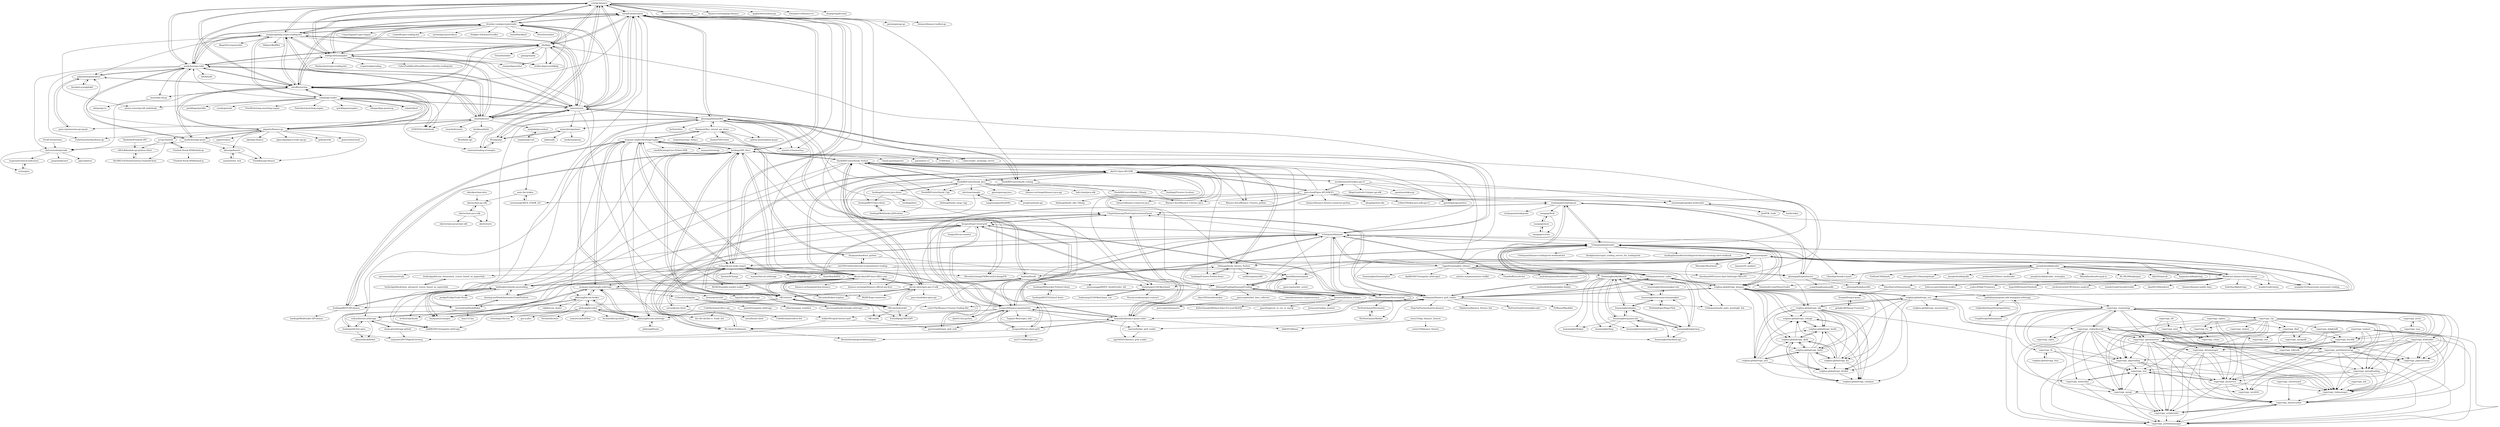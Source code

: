 digraph G {
"ccxt/go-binance" -> "nntaoli-project/goex"
"ccxt/go-binance" -> "thrasher-corp/gocryptotrader"
"ccxt/go-binance" -> "saniales/golang-crypto-trading-bot"
"ccxt/go-binance" -> "c9s/bbgo"
"ccxt/go-binance" -> "rodrigo-brito/ninjabot"
"ccxt/go-binance" -> "markcheno/go-talib"
"ccxt/go-binance" -> "sdcoffey/techan"
"ccxt/go-binance" -> "coinrust/crex"
"ccxt/go-binance" -> "binance/binance-connector-go"
"ccxt/go-binance" -> "cinar/indicator"
"ccxt/go-binance" -> "binance-exchange/go-binance" ["e"=1]
"ccxt/go-binance" -> "gagliardetto/solana-go" ["e"=1]
"ccxt/go-binance" -> "wisespace-io/binance-rs" ["e"=1]
"ccxt/go-binance" -> "shopspring/decimal" ["e"=1]
"ccxt/go-binance" -> "HuobiRDCenter/huobi_Golang"
"huobiapi/Websocket-Python3-demo" -> "huobiapi/REST-Python3-demo"
"HuobiRDCenter/huobi_Python" -> "hbdmapi/huobi_futures_Python"
"HuobiRDCenter/huobi_Python" -> "hadrianl/huobi"
"HuobiRDCenter/huobi_Python" -> "okx/V3-Open-API-SDK"
"HuobiRDCenter/huobi_Python" -> "HuobiRDCenter/huobi_Java"
"HuobiRDCenter/huobi_Python" -> "huobiapi/Futures-Python-demo"
"HuobiRDCenter/huobi_Python" -> "HuobiRDCenter/huobi_Cpp"
"HuobiRDCenter/huobi_Python" -> "baibinghere/huobi-autotrading"
"HuobiRDCenter/huobi_Python" -> "okcoin-okex/open-api-v3-sdk"
"HuobiRDCenter/huobi_Python" -> "HuobiRDCenter/huobi_Golang"
"HuobiRDCenter/huobi_Python" -> "gateio/gateapi-python" ["e"=1]
"HuobiRDCenter/huobi_Python" -> "zhoxing-ms/HuobiAutomaticTradePlatform"
"HuobiRDCenter/huobi_Python" -> "huobiapi/API_Docs"
"HuobiRDCenter/huobi_Python" -> "51bitquant/bitquant"
"HuobiRDCenter/huobi_Python" -> "TheNextQuant/thenextquant"
"HuobiRDCenter/huobi_Python" -> "Binance-docs/Binance_Futures_python" ["e"=1]
"piquette/finance-go" -> "sdcoffey/techan"
"piquette/finance-go" -> "piquette/qtrn"
"piquette/finance-go" -> "markcheno/go-quote"
"piquette/finance-go" -> "FlashBoys/go-finance" ["e"=1]
"piquette/finance-go" -> "markcheno/go-talib"
"piquette/finance-go" -> "m1/go-finnhub"
"piquette/finance-go" -> "alpeb/go-finance"
"piquette/finance-go" -> "robaho/go-trader"
"piquette/finance-go" -> "aktau/gofinance"
"piquette/finance-go" -> "gobacktest/gobacktest"
"piquette/finance-go" -> "cinar/indicator"
"piquette/finance-go" -> "rocketlaunchr/dataframe-go" ["e"=1]
"piquette/finance-go" -> "alpacahq/alpaca-trade-api-go" ["e"=1]
"piquette/finance-go" -> "gofinance/ib" ["e"=1]
"piquette/finance-go" -> "goinvest/iexcloud"
"HuobiRDCenter/huobi_Java" -> "huobiapi/Futures-Java-demo"
"HuobiRDCenter/huobi_Java" -> "HuobiRDCenter/huobi_Cpp"
"HuobiRDCenter/huobi_Java" -> "HuobiRDCenter/huobi_Python"
"HuobiRDCenter/huobi_Java" -> "Binance-docs/Binance_Futures_Java" ["e"=1]
"HuobiRDCenter/huobi_Java" -> "binance/binance-connector-java" ["e"=1]
"HuobiRDCenter/huobi_Java" -> "binance-exchange/binance-java-api" ["e"=1]
"HuobiRDCenter/huobi_Java" -> "okx/V3-Open-API-SDK"
"HuobiRDCenter/huobi_Java" -> "alertisme/sample"
"HuobiRDCenter/huobi_Java" -> "bnb-chain/java-sdk"
"HuobiRDCenter/huobi_Java" -> "2bcoin/zheshiyigeniubidexiangmu" ["e"=1]
"HuobiRDCenter/huobi_Java" -> "huobiapi/REST-Java-demo"
"HuobiRDCenter/huobi_Java" -> "gateio/gateapi-java" ["e"=1]
"robaho/go-trader" -> "robaho/fixed"
"robaho/go-trader" -> "i25959341/orderbook" ["e"=1]
"robaho/go-trader" -> "alexey-ernest/go-hft-orderbook" ["e"=1]
"robaho/go-trader" -> "quickfixgo/quickfix" ["e"=1]
"robaho/go-trader" -> "cyanly/gotrade" ["e"=1]
"robaho/go-trader" -> "coinrust/crex"
"robaho/go-trader" -> "sdcoffey/techan"
"robaho/go-trader" -> "coinrust/trading-strategies"
"robaho/go-trader" -> "ProofSuite/amp-matching-engine" ["e"=1]
"robaho/go-trader" -> "Pantelwar/matching-engine" ["e"=1]
"robaho/go-trader" -> "saniales/golang-crypto-trading-bot"
"robaho/go-trader" -> "markcheno/go-talib"
"robaho/go-trader" -> "quickfixgo/examples" ["e"=1]
"robaho/go-trader" -> "piquette/finance-go"
"robaho/go-trader" -> "rdingwall/go-quantcup" ["e"=1]
"okcoin-okex/API-docs-OKEx.com" -> "okcoin-okex/open-api-v3-sdk"
"okcoin-okex/API-docs-OKEx.com" -> "OKCoin/rest"
"okcoin-okex/API-docs-OKEx.com" -> "huobiapi/API_Docs"
"okcoin-okex/API-docs-OKEx.com" -> "OKCoin/websocket"
"okcoin-okex/API-docs-OKEx.com" -> "wequant-org/liveStrategyEngine"
"okcoin-okex/API-docs-OKEx.com" -> "bitcoinbull/okex-stoploss"
"okcoin-okex/API-docs-OKEx.com" -> "okx/V3-Open-API-SDK"
"okcoin-okex/API-docs-OKEx.com" -> "nntaoli-project/goex"
"okcoin-okex/API-docs-OKEx.com" -> "BitMEX/api-connectors" ["e"=1]
"okcoin-okex/API-docs-OKEx.com" -> "richox/okcoin-leeks-reaper"
"okcoin-okex/API-docs-OKEx.com" -> "baibinghere/huobi-autotrading"
"okcoin-okex/API-docs-OKEx.com" -> "binance-exchange/python-binance" ["e"=1]
"okcoin-okex/API-docs-OKEx.com" -> "binance-exchange/binance-official-api-docs" ["e"=1]
"okcoin-okex/API-docs-OKEx.com" -> "wequant-org/triangle-arbitrage"
"okcoin-okex/API-docs-OKEx.com" -> "BitMEX/sample-market-maker" ["e"=1]
"mineralres/goshare" -> "f0cii/goalgo"
"mineralres/goshare" -> "jiliplus/jili"
"mineralres/goshare" -> "hankchan/goctp" ["e"=1]
"studyquant/cryptoquant" -> "CryptoQiantang/ThorCryptocurrencyQuant"
"studyquant/cryptoquant" -> "studyquant/studyquant"
"studyquant/cryptoquant" -> "51bitquant/howtrader"
"studyquant/cryptoquant" -> "phonegapX/alphahunter"
"studyquant/cryptoquant" -> "51bitquant/course_codes"
"studyquant/cryptoquant" -> "mangege/leek"
"studyquant/cryptoquant" -> "veighna-global/vnpy_evo"
"hadrianl/huobi" -> "zhoxing-ms/HuobiAutomaticTradePlatform"
"hadrianl/huobi" -> "baibinghere/huobi-autotrading"
"hadrianl/huobi" -> "HuobiRDCenter/huobi_Python"
"hadrianl/huobi" -> "hbdmapi/huobi_futures_Python"
"hadrianl/huobi" -> "mmmaaaggg/IBATS_HuobiFeeder_old"
"hadrianl/huobi" -> "fruitlollipop/OKEXAPI"
"hadrianl/huobi" -> "liudexiang3218/OkexQuant"
"hadrianl/huobi" -> "huobiapi/Websocket-Python3-demo"
"51bitquant/bitquant" -> "51bitquant/howtrader"
"51bitquant/bitquant" -> "51bitquant/course_codes"
"51bitquant/bitquant" -> "51bitquant/binance_grid_trader"
"51bitquant/bitquant" -> "hengxuZ/binance-quantization"
"51bitquant/bitquant" -> "luoyanbei/binance-quant-robot"
"51bitquant/bitquant" -> "We-Hack-Studio/nuts"
"51bitquant/bitquant" -> "thousandTrading/thousandTrading"
"51bitquant/bitquant" -> "veighna-global/vnpy_binance"
"51bitquant/bitquant" -> "Ckend/pythondict-quant" ["e"=1]
"51bitquant/bitquant" -> "phonegapX/QuantBot"
"51bitquant/bitquant" -> "zhy0313/ea-python" ["e"=1]
"51bitquant/bitquant" -> "hengxuZ/spot-trend-grid"
"51bitquant/bitquant" -> "ttggs/hummingbot_chinese"
"51bitquant/bitquant" -> "CryptoQiantang/ThorCryptocurrencyQuant"
"51bitquant/bitquant" -> "fmzquant/strategies" ["e"=1]
"phonegapX/QuantBot" -> "miaolz123/samaritan" ["e"=1]
"phonegapX/QuantBot" -> "We-Hack-Studio/nuts"
"phonegapX/QuantBot" -> "nntaoli-project/goex"
"phonegapX/QuantBot" -> "liu2hai/chive"
"phonegapX/QuantBot" -> "coinrust/crex"
"phonegapX/QuantBot" -> "sphinx-quant/sphinx-quant" ["e"=1]
"phonegapX/QuantBot" -> "mineralres/goshare"
"phonegapX/QuantBot" -> "luoyanbei/binance-quant-robot"
"phonegapX/QuantBot" -> "f0cii/goalgo"
"phonegapX/QuantBot" -> "zlq4863947/triangular-arbitrage" ["e"=1]
"phonegapX/QuantBot" -> "51bitquant/bitquant"
"phonegapX/QuantBot" -> "phonegapX/alphahunter"
"phonegapX/QuantBot" -> "liudexiang3218/OkexQuant"
"phonegapX/QuantBot" -> "fmzquant/fmz_extend_api_demo"
"phonegapX/QuantBot" -> "CryptoQiantang/ThorCryptocurrencyQuant"
"ttggs/hummingbot_chinese" -> "paulran/aioquant"
"ttggs/hummingbot_chinese" -> "51bitquant/bitquant"
"ttggs/hummingbot_chinese" -> "zlq4863947/triangular-arbitrage" ["e"=1]
"ttggs/hummingbot_chinese" -> "hummingbot/hummingbot" ["e"=1]
"ttggs/hummingbot_chinese" -> "zlq4863947/triangular-arbitrage2" ["e"=1]
"ttggs/hummingbot_chinese" -> "veighna-global/vnpy_binance"
"ttggs/hummingbot_chinese" -> "wequant-org/liveStrategyEngine"
"ttggs/hummingbot_chinese" -> "autistic-symposium/mev-toolkit" ["e"=1]
"ttggs/hummingbot_chinese" -> "51bitquant/course_codes"
"ttggs/hummingbot_chinese" -> "Aureliano90/Futures-Spot-Arbitrage-OKEx-V5" ["e"=1]
"ttggs/hummingbot_chinese" -> "hummingbot/dashboard"
"ttggs/hummingbot_chinese" -> "ChainBuff/sol-arb-bot" ["e"=1]
"ttggs/hummingbot_chinese" -> "51bitquant/howtrader"
"ttggs/hummingbot_chinese" -> "phonegapX/alphahunter"
"ttggs/hummingbot_chinese" -> "pedrobergamini/flashloaner-contract" ["e"=1]
"philsong/btcrobot" -> "philsong/bitcoin-broker"
"philsong/btcrobot" -> "philsong/bitcoin-arbitrage"
"philsong/btcrobot" -> "nomorecoin/tAPIbot" ["e"=1]
"philsong/btcrobot" -> "btcsuite/btcrpcclient" ["e"=1]
"philsong/btcrobot" -> "dsc-dsc-dsc/btc-e_Trade_bot"
"philsong/btcrobot" -> "wequant-org/triangle-arbitrage"
"philsong/btcrobot" -> "chrisshiplet/btcbar" ["e"=1]
"philsong/btcrobot" -> "guo-yu/btc" ["e"=1]
"philsong/btcrobot" -> "ucfyao/bitcoin-arbitrage"
"philsong/btcrobot" -> "btcsuite/btcwire" ["e"=1]
"thetruetrade/gotrade" -> "ivopetiz/technical-indicators"
"thetruetrade/gotrade" -> "vertis/gota"
"thetruetrade/gotrade" -> "joeguo/indicator"
"thetruetrade/gotrade" -> "pplcc/plotext"
"zzn199216/Introduction-to-quantitative-trading" -> "fmzquant/backtest_python"
"zzn199216/Introduction-to-quantitative-trading" -> "JiaoziMatrix/aioquant"
"zzn199216/Introduction-to-quantitative-trading" -> "thousandTrading/thousandTrading"
"zzn199216/Introduction-to-quantitative-trading" -> "geeeeeeeek/QuantStudy" ["e"=1]
"zzn199216/Introduction-to-quantitative-trading" -> "leeduckgo/bitcoin_elementary_course_based_on_jupyterlab"
"VividCortex/ewma" -> "thetruetrade/gotrade"
"fmzquant/backtest_python" -> "fmzquant/fmz_extend_api_demo"
"fmzquant/backtest_python" -> "zzn199216/Introduction-to-quantitative-trading"
"fmzquant/backtest_python" -> "TheNextQuant/thenextquant"
"huobiapi/REST-Python3-demo" -> "huobiapi/Websocket-Python3-demo"
"okcoin-okex/open-api-v3-sdk" -> "okcoin-okex/API-docs-OKEx.com"
"okcoin-okex/open-api-v3-sdk" -> "OKCoin/rest"
"okcoin-okex/open-api-v3-sdk" -> "okx/V3-Open-API-SDK"
"okcoin-okex/open-api-v3-sdk" -> "jane-cloud/okex-open-api"
"okcoin-okex/open-api-v3-sdk" -> "bitcoinbull/okex-stoploss"
"okcoin-okex/open-api-v3-sdk" -> "OKCoin/websocket"
"okcoin-okex/open-api-v3-sdk" -> "Jornason/bitfinex_echarts"
"okcoin-okex/open-api-v3-sdk" -> "HuobiRDCenter/huobi_Python"
"okcoin-okex/open-api-v3-sdk" -> "BitMEX/api-connectors" ["e"=1]
"okcoin-okex/open-api-v3-sdk" -> "TheNextQuant/thenextquant"
"aktau/gofinance" -> "aantix/richie_rich"
"aktau/gofinance" -> "FlashBoys/go-finance" ["e"=1]
"liaohuqiu/btcbot-open" -> "ucfyao/bitcoin-arbitrage"
"liaohuqiu/btcbot-open" -> "jahyeonbeak/bitbot"
"liaohuqiu/btcbot-open" -> "philsong/bitcoin-broker"
"HuobiRDCenter/huobi_Cpp" -> "hbdmapi/huobi_swap_Cpp"
"SimoHaiLiu/thenextquant" -> "freepai/freepai-quant"
"SimoHaiLiu/thenextquant" -> "guhhhhaa/aioquant-add-triangular-arbitrage"
"huobiapi/REST-Java-demo" -> "huobiapi/WebSocket-JAVA-demo"
"fmzquant/fmz_extend_api_demo" -> "fmzquant/backtest_python"
"fmzquant/fmz_extend_api_demo" -> "wequant-org/liveStrategyEngine"
"fmzquant/fmz_extend_api_demo" -> "phonegapX/QuantBot"
"fmzquant/fmz_extend_api_demo" -> "fmzquant/strategies" ["e"=1]
"fmzquant/fmz_extend_api_demo" -> "xingetouzi/vnpy_fxdayu" ["e"=1]
"fmzquant/fmz_extend_api_demo" -> "nladuo/THSTrader" ["e"=1]
"fmzquant/fmz_extend_api_demo" -> "sphinx-quant/sphinx-quant" ["e"=1]
"kemargrant/c4d" -> "davewang/huobi-triangle-arbitrage"
"kemargrant/c4d" -> "t4ko/closegaps_tradebot"
"TheNextQuant/thenextquant" -> "TheNextQuant/Market"
"TheNextQuant/thenextquant" -> "TheNextQuant/Documents"
"TheNextQuant/thenextquant" -> "TheNextQuant/thenextquant"
"TheNextQuant/thenextquant" -> "JiaoziMatrix/aioquant"
"baibinghere/huobi-autotrading" -> "hadrianl/huobi"
"baibinghere/huobi-autotrading" -> "zhoxing-ms/HuobiAutomaticTradePlatform"
"baibinghere/huobi-autotrading" -> "warmsheep/HuobiRobot"
"baibinghere/huobi-autotrading" -> "IceSeaOnly/huobi"
"baibinghere/huobi-autotrading" -> "huobiapi/REST-API-demos"
"baibinghere/huobi-autotrading" -> "peekpi/PyAlgoTrade-Huobi"
"liudexiang3218/OkexQuant" -> "liudexiang3218/OkexQuant_vue"
"liudexiang3218/OkexQuant" -> "Kucoin-academy/spot-contract" ["e"=1]
"robaho/fixed" -> "robaho/go-trader"
"Jornason/bitfinex_echarts" -> "Jornason/trading_monitor"
"Jornason/bitfinex_echarts" -> "ArthurAnanda/Bitfinex-Data-To-Local-MySQL"
"Jornason/bitfinex_echarts" -> "gaorufeng/ccxt_to_csv_to_mysql"
"Jornason/bitfinex_echarts" -> "JiaoziMatrix/aioquant"
"Jornason/bitfinex_echarts" -> "thousandTrading/thousandTrading"
"huobiapi/REST-API-demos" -> "huobiapi/WebSocket-API-demos"
"huobiapi/REST-API-demos" -> "huobiapi/API_Docs"
"huobiapi/REST-API-demos" -> "baibinghere/huobi-autotrading"
"huobiapi/REST-API-demos" -> "wequant-org/liveStrategyEngine"
"philsong/Xrypto" -> "philsong/bitcoin-arbitrage"
"f0cii/goalgo" -> "coinrust/crex"
"f0cii/goalgo" -> "mineralres/goshare"
"f0cii/goalgo" -> "coinrust/trading-strategies"
"tianshanghong/okex-websocket" -> "haobtc/okex"
"tianshanghong/okex-websocket" -> "Jawf/OK_trade"
"huobiapi/WebSocket-JAVA-demo" -> "huobiapi/REST-Java-demo"
"huobiapi/Futures-Java-demo" -> "HuobiRDCenter/huobi_Java"
"huobiapi/Futures-Java-demo" -> "huobiapi/docs"
"huobiapi/Futures-Java-demo" -> "huobiapi/REST-Java-demo"
"huobiapi/Futures-Java-demo" -> "huobiapi/WebSocket-JAVA-demo"
"alertisme/sample" -> "tangxutangxu/HuobiWs"
"alertisme/sample" -> "warmsheep/HuobiRobot"
"alertisme/sample" -> "pengttyy/huobi-api"
"zhoxing-ms/HuobiAutomaticTradePlatform" -> "hadrianl/huobi"
"zhoxing-ms/HuobiAutomaticTradePlatform" -> "baibinghere/huobi-autotrading"
"zhoxing-ms/HuobiAutomaticTradePlatform" -> "warmsheep/HuobiRobot"
"ivopetiz/technical-indicators" -> "vertis/gota"
"haobtc/okex" -> "tianshanghong/okex-websocket"
"leeduckgo/bitcoin_elementary_course_based_on_jupyterlab" -> "leeduckgo/blockchain_advanced_course_based_on_jupyterlab"
"tangxutangxu/HuobiWs" -> "alertisme/sample"
"huobiapi/Futures-Python-demo" -> "hbdmapi/huobi_futures_Python"
"liudexiang3218/OkexQuant_vue" -> "liudexiang3218/OkexQuant"
"TheNextQuant/Market" -> "TheNextQuant/Documents"
"iwat/talib-cdl-go" -> "xkitpro/go-ta"
"123noob/triangular" -> "davewang/huobi-triangle-arbitrage"
"123noob/triangular" -> "quim0/triangular-arbitrage"
"123noob/triangular" -> "t4ko/closegaps_tradebot"
"vnpy/vnpy_lab" -> "vnpy/vnpy_riskmanager"
"TheNextQuant/Documents" -> "TheNextQuant/Market"
"josephchenhk/qtrader" -> "josephchenhk/qtalib"
"josephchenhk/qtrader" -> "Ckend/pythondict-quant" ["e"=1]
"josephchenhk/qtrader" -> "Melelery/c-binance-futures-quant"
"josephchenhk/qtrader" -> "paulran/aioquant"
"josephchenhk/qtrader" -> "happydasch/btplotting" ["e"=1]
"josephchenhk/qtrader" -> "FinHackCN/finhack" ["e"=1]
"josephchenhk/qtrader" -> "zhanggao2013/AmazingQuant" ["e"=1]
"josephchenhk/qtrader" -> "phonegapX/alphasickle" ["e"=1]
"josephchenhk/qtrader" -> "wondertrader/wtpy" ["e"=1]
"josephchenhk/qtrader" -> "jrothschild33/learn_backtrader" ["e"=1]
"josephchenhk/qtrader" -> "josephchenhk/qtrader_strategies"
"josephchenhk/qtrader" -> "Skinok/backtrader-pyqt-ui" ["e"=1]
"josephchenhk/qtrader" -> "wangzhe3224/awesome-systematic-trading" ["e"=1]
"josephchenhk/qtrader" -> "RL-MLDM/alphagen" ["e"=1]
"josephchenhk/qtrader" -> "tkfy920/qstock" ["e"=1]
"aantix/richie_rich" -> "aktau/gofinance"
"shala-git/arbitrage-github" -> "ucfyao/bitcoin-arbitrage"
"shala-git/arbitrage-github" -> "exquisite2007/DigitalCurrency"
"phonegapX/alphahunter" -> "SimoHaiLiu/thenextquant"
"phonegapX/alphahunter" -> "yangchanghua/gcandle"
"phonegapX/alphahunter" -> "phonegapX/alphasickle" ["e"=1]
"phonegapX/alphahunter" -> "studyquant/cryptoquant"
"thrasher-corp/gocryptotrader" -> "saniales/golang-crypto-trading-bot"
"thrasher-corp/gocryptotrader" -> "nntaoli-project/goex"
"thrasher-corp/gocryptotrader" -> "ctubio/Krypto-trading-bot" ["e"=1]
"thrasher-corp/gocryptotrader" -> "michaelgrosner/tribeca" ["e"=1]
"thrasher-corp/gocryptotrader" -> "ccxt/go-binance"
"thrasher-corp/gocryptotrader" -> "rodrigo-brito/ninjabot"
"thrasher-corp/gocryptotrader" -> "c9s/bbgo"
"thrasher-corp/gocryptotrader" -> "coinrust/crex"
"thrasher-corp/gocryptotrader" -> "markcheno/go-talib"
"thrasher-corp/gocryptotrader" -> "sdcoffey/techan"
"thrasher-corp/gocryptotrader" -> "stellar-deprecated/kelp" ["e"=1]
"thrasher-corp/gocryptotrader" -> "Drakkar-Software/OctoBot" ["e"=1]
"thrasher-corp/gocryptotrader" -> "butor/blackbird" ["e"=1]
"thrasher-corp/gocryptotrader" -> "DeviaVir/zenbot" ["e"=1]
"thrasher-corp/gocryptotrader" -> "CryptoSignal/Crypto-Signal" ["e"=1]
"hengxuZ/binance-quantization" -> "hengxuZ/spot-trend-grid"
"hengxuZ/binance-quantization" -> "luoyanbei/binance-quant-robot"
"hengxuZ/binance-quantization" -> "hengxuZ/future-short-grid"
"hengxuZ/binance-quantization" -> "51bitquant/binance_grid_trader"
"hengxuZ/binance-quantization" -> "51bitquant/bitquant"
"hengxuZ/binance-quantization" -> "We-Hack-Studio/nuts"
"hengxuZ/binance-quantization" -> "walker061/grid-futures-spot"
"hengxuZ/binance-quantization" -> "CryptoQiantang/ThorCryptocurrencyQuant"
"hengxuZ/binance-quantization" -> "51bitquant/howtrader"
"hengxuZ/binance-quantization" -> "grassroadsZ/spot_grid_web"
"hengxuZ/binance-quantization" -> "Tangent-Wei/crypto_info" ["e"=1]
"hengxuZ/binance-quantization" -> "jane-cloud/Open-API-SDK-V5"
"hengxuZ/binance-quantization" -> "zhy0313/ea-python" ["e"=1]
"hengxuZ/binance-quantization" -> "tiansin/docker_grid_trader"
"hengxuZ/binance-quantization" -> "fmzquant/strategies" ["e"=1]
"OKCoin/rest" -> "OKCoin/websocket"
"OKCoin/rest" -> "okcoin-okex/API-docs-OKEx.com"
"OKCoin/rest" -> "okcoin-okex/open-api-v3-sdk"
"OKCoin/rest" -> "huobiapi/API_Docs"
"OKCoin/rest" -> "OKCoin/fix"
"OKCoin/rest" -> "huobiapi/REST-API-demos"
"OKCoin/rest" -> "okx/V3-Open-API-SDK"
"OKCoin/rest" -> "fruitlollipop/OKEXAPI"
"OKCoin/rest" -> "richox/okcoin-leeks-reaper"
"OKCoin/rest" -> "philsong/bitcoin-arbitrage"
"OKCoin/rest" -> "wequant-org/liveStrategyEngine"
"OKCoin/rest" -> "sutra/okcoin-client"
"hbdmapi/huobi_futures_Python" -> "HuobiRDCenter/huobi_Python"
"hbdmapi/huobi_futures_Python" -> "huobiapi/Futures-Python-demo"
"hbdmapi/huobi_futures_Python" -> "hadrianl/huobi"
"hbdmapi/huobi_futures_Python" -> "liudexiang3218/OkexQuant"
"hbdmapi/huobi_futures_Python" -> "JiaoziMatrix/aioquant"
"hbdmapi/huobi_futures_Python" -> "nickhuangxinyu/hft" ["e"=1]
"goex-top/awesome-go-quant" -> "gobacktest/gobacktest"
"51bitquant/binance_grid_trader" -> "51bitquant/howtrader"
"51bitquant/binance_grid_trader" -> "51bitquant/bitquant"
"51bitquant/binance_grid_trader" -> "hengxuZ/binance-quantization"
"51bitquant/binance_grid_trader" -> "51bitquant/course_codes"
"51bitquant/binance_grid_trader" -> "tiansin/docker_grid_trader"
"51bitquant/binance_grid_trader" -> "conor19w/Binance-Futures-Trading-Bot" ["e"=1]
"51bitquant/binance_grid_trader" -> "luoyanbei/binance-quant-robot"
"51bitquant/binance_grid_trader" -> "veighna-global/vnpy_binance"
"51bitquant/binance_grid_trader" -> "CryptoQiantang/ThorCryptocurrencyQuant"
"51bitquant/binance_grid_trader" -> "TheFourGreatErrors/alpha-rptr" ["e"=1]
"51bitquant/binance_grid_trader" -> "hengxuZ/spot-trend-grid"
"51bitquant/binance_grid_trader" -> "PyWaves/BlackBot" ["e"=1]
"51bitquant/binance_grid_trader" -> "DogsTailFarmer/martin-binance" ["e"=1]
"51bitquant/binance_grid_trader" -> "51bitquant/multi_pairs_martingle_bot"
"51bitquant/binance_grid_trader" -> "Hephyrius/binance_futures_bot" ["e"=1]
"CryptoQiantang/ThorCryptocurrencyQuant" -> "hengxuZ/spot-trend-grid"
"CryptoQiantang/ThorCryptocurrencyQuant" -> "studyquant/cryptoquant"
"CryptoQiantang/ThorCryptocurrencyQuant" -> "luoyanbei/binance-quant-robot"
"CryptoQiantang/ThorCryptocurrencyQuant" -> "We-Hack-Studio/nuts"
"CryptoQiantang/ThorCryptocurrencyQuant" -> "51bitquant/binance_grid_trader"
"okx/V3-Open-API-SDK" -> "jane-cloud/Open-API-SDK-V5"
"okx/V3-Open-API-SDK" -> "HuobiRDCenter/huobi_Python"
"okx/V3-Open-API-SDK" -> "okcoin-okex/open-api-v3-sdk"
"okx/V3-Open-API-SDK" -> "zerodivision2025/okex-api-v5"
"okx/V3-Open-API-SDK" -> "OKCoin/rest"
"okx/V3-Open-API-SDK" -> "okcoin-okex/API-docs-OKEx.com"
"okx/V3-Open-API-SDK" -> "HuobiRDCenter/huobi_Java"
"okx/V3-Open-API-SDK" -> "Binance-docs/Binance_Futures_python" ["e"=1]
"okx/V3-Open-API-SDK" -> "Binance-docs/Binance_Futures_Java" ["e"=1]
"okx/V3-Open-API-SDK" -> "liudexiang3218/OkexQuant"
"okx/V3-Open-API-SDK" -> "hbdmapi/huobi_futures_Python"
"okx/V3-Open-API-SDK" -> "thousandTrading/thousandTrading"
"okx/V3-Open-API-SDK" -> "gateio/gateapi-python" ["e"=1]
"okx/V3-Open-API-SDK" -> "tianshanghong/okex-websocket"
"okx/V3-Open-API-SDK" -> "HuobiRDCenter/huobi_Golang"
"OKCoin/websocket" -> "OKCoin/rest"
"OKCoin/websocket" -> "okcoin-okex/API-docs-OKEx.com"
"OKCoin/websocket" -> "fruitlollipop/OKEXAPI"
"OKCoin/websocket" -> "huobiapi/API_Docs"
"OKCoin/websocket" -> "okcoin-okex/open-api-v3-sdk"
"OKCoin/websocket" -> "OKCoin/fix"
"HuobiRDCenter/huobi_Golang" -> "huobiapi/Futures-Go-demo"
"HuobiRDCenter/huobi_Golang" -> "coinrust/crex"
"HuobiRDCenter/huobi_Golang" -> "HuobiRDCenter/huobi_CSharp"
"HuobiRDCenter/huobi_Golang" -> "HuobiRDCenter/huobi_Cpp"
"finnhubio/Finnhub-API" -> "s0h3ck/finnhub-api-python-client"
"JiaoziMatrix/aioquant" -> "TheNextQuant/thenextquant"
"JiaoziMatrix/aioquant" -> "thousandTrading/thousandTrading"
"JiaoziMatrix/aioquant" -> "Jornason/bitfinex_echarts"
"JiaoziMatrix/aioquant" -> "goex-top/market_center"
"paulran/aioquant" -> "SimoHaiLiu/thenextquant"
"paulran/aioquant" -> "51bitquant/howtrader"
"paulran/aioquant" -> "veighna-global/vnpy_binance"
"paulran/aioquant" -> "ttggs/hummingbot_chinese"
"paulran/aioquant" -> "tspooner/rl_markets" ["e"=1]
"paulran/aioquant" -> "Melelery/c-binance-futures-quant"
"paulran/aioquant" -> "josephchenhk/qtrader"
"paulran/aioquant" -> "hbdmapi/huobi_futures_Python"
"paulran/aioquant" -> "TheNextQuant/thenextquant"
"paulran/aioquant" -> "Quantweb3-com/NexusTrader" ["e"=1]
"paulran/aioquant" -> "thousandTrading/thousandTrading"
"paulran/aioquant" -> "JiaoziMatrix/aioquant"
"paulran/aioquant" -> "phonegapX/alphahunter"
"paulran/aioquant" -> "Menooker/KunQuant" ["e"=1]
"paulran/aioquant" -> "richox/okcoin-leeks-reaper"
"coinrust/crex" -> "coinrust/trading-strategies"
"coinrust/crex" -> "nntaoli-project/goex"
"coinrust/crex" -> "f0cii/goalgo"
"coinrust/crex" -> "thrasher-corp/gocryptotrader"
"coinrust/crex" -> "cinar/indicator"
"coinrust/crex" -> "saniales/golang-crypto-trading-bot"
"coinrust/crex" -> "c9s/bbgo"
"coinrust/crex" -> "HuobiRDCenter/huobi_Golang"
"coinrust/crex" -> "markcheno/go-talib"
"coinrust/crex" -> "robaho/go-trader"
"coinrust/crex" -> "phonegapX/QuantBot"
"coinrust/crex" -> "mineralres/goshare"
"coinrust/crex" -> "sdcoffey/techan"
"coinrust/crex" -> "ccxt/go-binance"
"coinrust/crex" -> "amir-the-h/okex"
"We-Hack-Studio/nuts" -> "phonegapX/QuantBot"
"We-Hack-Studio/nuts" -> "CryptoQiantang/ThorCryptocurrencyQuant"
"We-Hack-Studio/nuts" -> "luoyanbei/binance-quant-robot"
"We-Hack-Studio/nuts" -> "hengxuZ/binance-quantization"
"We-Hack-Studio/nuts" -> "51bitquant/bitquant"
"We-Hack-Studio/nuts" -> "2bcoin/zheshiyigeniubidexiangmu" ["e"=1]
"leeduckgo/blockchain_advanced_course_based_on_jupyterlab" -> "leeduckgo/bitcoin_elementary_course_based_on_jupyterlab"
"nntaoli/awesome-cryptocurrency" -> "goex-top/cryptoassets"
"HuobiRDCenter/huobi_CSharp" -> "hbdmapi/huobi_sdk_CSharp"
"okx/okexchain-docs" -> "okx/exchain-go-sdk"
"sutra/okcoin-client" -> "richox/okcoin-leeks-reaper"
"sutra/okcoin-client" -> "sutra/huobi-client"
"KevWK314/ThreeFourteen.FinnhubClient" -> "s0h3ck/finnhub-api-python-client"
"CongZhengithub/aioquant" -> "guhhhhaa/aioquant-add-triangular-arbitrage"
"Finnhub-Stock-API/finnhub-go" -> "Finnhub-Stock-API/finnhub-js"
"Finnhub-Stock-API/finnhub-go" -> "m1/go-finnhub"
"okx/exchain-java-sdk" -> "okx/exchain-go-sdk"
"okx/exchain-java-sdk" -> "okx/exchain-javascript-sdk"
"okx/exchain-java-sdk" -> "okx/testnets"
"m1/go-finnhub" -> "KevWK314/ThreeFourteen.FinnhubClient"
"m1/go-finnhub" -> "s0h3ck/finnhub-api-python-client"
"m1/go-finnhub" -> "Finnhub-Stock-API/finnhub-go"
"s0h3ck/finnhub-api-python-client" -> "KevWK314/ThreeFourteen.FinnhubClient"
"thousandTrading/thousandTrading" -> "JiaoziMatrix/aioquant"
"thousandTrading/thousandTrading" -> "Jornason/bitfinex_echarts"
"thousandTrading/thousandTrading" -> "TheNextQuant/thenextquant"
"thousandTrading/thousandTrading" -> "ahao1995/marketmaker"
"thousandTrading/thousandTrading" -> "goex-top/market_data_collector"
"coinrust/trading-strategies" -> "coinrust/crex"
"coinrust/trading-strategies" -> "f0cii/goalgo"
"goex-top/market_data_collector" -> "goex-top/cryptoassets"
"okx/exchain-go-sdk" -> "okx/exchain-java-sdk"
"okx/exchain-go-sdk" -> "okx/testnets"
"cinar/indicator" -> "sdcoffey/techan"
"cinar/indicator" -> "markcheno/go-talib"
"cinar/indicator" -> "c9s/bbgo"
"cinar/indicator" -> "coinrust/crex"
"cinar/indicator" -> "cinar/indicatorts" ["e"=1]
"cinar/indicator" -> "rodrigo-brito/ninjabot"
"cinar/indicator" -> "saniales/golang-crypto-trading-bot"
"cinar/indicator" -> "goex-top/awesome-go-quant"
"cinar/indicator" -> "ccxt/go-binance"
"cinar/indicator" -> "iamjinlei/go-tachart"
"cinar/indicator" -> "thrasher-corp/gocryptotrader"
"cinar/indicator" -> "i25959341/orderbook" ["e"=1]
"cinar/indicator" -> "hirokisan/bybit"
"cinar/indicator" -> "nntaoli-project/goex"
"cinar/indicator" -> "piquette/finance-go"
"rodrigo-brito/ninjabot" -> "c9s/bbgo"
"rodrigo-brito/ninjabot" -> "saniales/golang-crypto-trading-bot"
"rodrigo-brito/ninjabot" -> "thrasher-corp/gocryptotrader"
"rodrigo-brito/ninjabot" -> "ccxt/go-binance"
"rodrigo-brito/ninjabot" -> "sdcoffey/techan"
"rodrigo-brito/ninjabot" -> "cinar/indicator"
"rodrigo-brito/ninjabot" -> "nntaoli-project/goex"
"rodrigo-brito/ninjabot" -> "markcheno/go-talib"
"rodrigo-brito/ninjabot" -> "Haehnchen/crypto-trading-bot" ["e"=1]
"rodrigo-brito/ninjabot" -> "stellar-deprecated/kelp" ["e"=1]
"rodrigo-brito/ninjabot" -> "coinrust/crex"
"rodrigo-brito/ninjabot" -> "enarjord/passivbot" ["e"=1]
"rodrigo-brito/ninjabot" -> "conor19w/Binance-Futures-Trading-Bot" ["e"=1]
"rodrigo-brito/ninjabot" -> "ivopetiz/algotrading" ["e"=1]
"rodrigo-brito/ninjabot" -> "CyberPunkMetalHead/Binance-volatility-trading-bot" ["e"=1]
"c9s/bbgo" -> "rodrigo-brito/ninjabot"
"c9s/bbgo" -> "saniales/golang-crypto-trading-bot"
"c9s/bbgo" -> "thrasher-corp/gocryptotrader"
"c9s/bbgo" -> "cinar/indicator"
"c9s/bbgo" -> "nntaoli-project/goex"
"c9s/bbgo" -> "coinrust/crex"
"c9s/bbgo" -> "ccxt/go-binance"
"c9s/bbgo" -> "sdcoffey/techan"
"c9s/bbgo" -> "markcheno/go-talib"
"c9s/bbgo" -> "stellar-deprecated/kelp" ["e"=1]
"c9s/bbgo" -> "51bitquant/binance_grid_trader"
"c9s/bbgo" -> "TritonHo/slides" ["e"=1]
"c9s/bbgo" -> "golangtw/jobs" ["e"=1]
"c9s/bbgo" -> "i25959341/orderbook" ["e"=1]
"c9s/bbgo" -> "enarjord/passivbot" ["e"=1]
"vnpy/vnpy_ctp" -> "vnpy/vnpy_ctastrategy"
"vnpy/vnpy_ctp" -> "vnpy/vnpy_ctabacktester"
"vnpy/vnpy_ctp" -> "vnpy/vnpy_datamanager"
"vnpy/vnpy_ctp" -> "vnpy/vnpy_algotrading"
"vnpy/vnpy_ctp" -> "vnpy/vnpy_spreadtrading"
"vnpy/vnpy_ctp" -> "vnpy/vnpy_riskmanager"
"vnpy/vnpy_ctp" -> "vnpy/vnpy_paperaccount"
"vnpy/vnpy_ctp" -> "vnpy/vnpy_ifind"
"vnpy/vnpy_ctp" -> "vnpy/vnpy_excelrtd"
"vnpy/vnpy_ctp" -> "vnpy/vnpy_optionmaster"
"vnpy/vnpy_ctp" -> "vnpy/vnpy_mini"
"vnpy/vnpy_ctp" -> "vnpy/vnpy_portfoliostrategy"
"vnpy/vnpy_ctp" -> "vnpy/vnpy_ctptest"
"vnpy/vnpy_ctp" -> "vnpy/vnpy_dolphindb"
"vnpy/vnpy_ctp" -> "vnpy/vnpy_tts"
"jane-cloud/Open-API-SDK-V5" -> "okx/V3-Open-API-SDK"
"jane-cloud/Open-API-SDK-V5" -> "caronwang/OKEX_V5SDK_GO"
"jane-cloud/Open-API-SDK-V5" -> "Binance-docs/Binance_Futures_Java" ["e"=1]
"jane-cloud/Open-API-SDK-V5" -> "zerodivision2025/okex-api-v5"
"jane-cloud/Open-API-SDK-V5" -> "okxapi/python-okx" ["e"=1]
"jane-cloud/Open-API-SDK-V5" -> "CollmeYH/okex-java-sdk-api-v5"
"jane-cloud/Open-API-SDK-V5" -> "hengxuZ/binance-quantization"
"jane-cloud/Open-API-SDK-V5" -> "gateio/gateapi-python" ["e"=1]
"jane-cloud/Open-API-SDK-V5" -> "Binance-docs/Binance_Futures_python" ["e"=1]
"jane-cloud/Open-API-SDK-V5" -> "binance/binance-futures-connector-python" ["e"=1]
"jane-cloud/Open-API-SDK-V5" -> "binance/binance-connector-java" ["e"=1]
"jane-cloud/Open-API-SDK-V5" -> "51bitquant/howtrader"
"jane-cloud/Open-API-SDK-V5" -> "HuobiRDCenter/huobi_Python"
"jane-cloud/Open-API-SDK-V5" -> "studyquant/cryptoquant"
"jane-cloud/Open-API-SDK-V5" -> "tianshanghong/okex-websocket"
"vnpy/vnpy_optionmaster" -> "vnpy/vnpy_datarecorder"
"vnpy/vnpy_optionmaster" -> "vnpy/vnpy_algotrading"
"vnpy/vnpy_optionmaster" -> "vnpy/vnpy_riskmanager"
"vnpy/vnpy_optionmaster" -> "vnpy/vnpy_portfoliomanager"
"vnpy/vnpy_optionmaster" -> "vnpy/vnpy_portfoliostrategy"
"vnpy/vnpy_optionmaster" -> "vnpy/vnpy_paperaccount"
"vnpy/vnpy_optionmaster" -> "vnpy/vnpy_scripttrader"
"vnpy/vnpy_optionmaster" -> "vnpy/vnpy_rpcservice"
"vnpy/vnpy_optionmaster" -> "vnpy/vnpy_mysql"
"vnpy/vnpy_optionmaster" -> "vnpy/vnpy_excelrtd"
"51bitquant/howtrader" -> "51bitquant/course_codes"
"51bitquant/howtrader" -> "51bitquant/bitquant"
"51bitquant/howtrader" -> "51bitquant/binance_grid_trader"
"51bitquant/howtrader" -> "veighna-global/vnpy_binance"
"51bitquant/howtrader" -> "veighna-global/vnpy_evo"
"51bitquant/howtrader" -> "paulran/aioquant"
"51bitquant/howtrader" -> "51bitquant/binance-tradingview-webhook-bot" ["e"=1]
"51bitquant/howtrader" -> "51bitquant/multi_pairs_martingle_bot"
"51bitquant/howtrader" -> "studyquant/cryptoquant"
"51bitquant/howtrader" -> "veighna-global/vnpy_okx"
"51bitquant/howtrader" -> "hengxuZ/binance-quantization"
"51bitquant/howtrader" -> "blockplusim/crypto_trading_service_for_tradingview" ["e"=1]
"51bitquant/howtrader" -> "Melelery/c-binance-futures-quant"
"51bitquant/howtrader" -> "hackingthemarkets/tradingview-binance-strategy-alert-webhook" ["e"=1]
"51bitquant/howtrader" -> "wangzhe3224/awesome-systematic-trading" ["e"=1]
"veighna-global/vnpy_okx" -> "veighna-global/vnpy_binance"
"veighna-global/vnpy_okx" -> "veighna-global/vnpy_bybit"
"veighna-global/vnpy_okx" -> "veighna-global/vnpy_evo"
"veighna-global/vnpy_okx" -> "veighna-global/vnpy_ftx"
"veighna-global/vnpy_okx" -> "veighna-global/vnpy_deribit"
"veighna-global/vnpy_okx" -> "veighna-global/vnpy_coinbase"
"veighna-global/vnpy_okx" -> "veighna-global/vnpy_huobi"
"veighna-global/vnpy_okx" -> "veighna-global/vnpy_dydx"
"veighna-global/vnpy_okx" -> "veighna-global/vnpy_mt5"
"veighna-global/vnpy_okx" -> "veighna-global/vnpy_coinapi"
"veighna-global/vnpy_okx" -> "vnpy/vnpy_websocket"
"veighna-global/vnpy_binance" -> "veighna-global/vnpy_okx"
"veighna-global/vnpy_binance" -> "veighna-global/vnpy_evo"
"veighna-global/vnpy_binance" -> "veighna-global/vnpy_ftx"
"veighna-global/vnpy_binance" -> "veighna-global/vnpy_bybit"
"veighna-global/vnpy_binance" -> "veighna-global/vnpy_deribit"
"veighna-global/vnpy_binance" -> "51bitquant/howtrader"
"veighna-global/vnpy_binance" -> "veighna-global/vnpy_coinapi"
"veighna-global/vnpy_binance" -> "vnpy/vnpy_ctastrategy"
"veighna-global/vnpy_binance" -> "veighna-global/vnpy_coinbase"
"veighna-global/vnpy_binance" -> "veighna-global/vnpy_huobi"
"veighna-global/vnpy_binance" -> "veighna-global/vnpy_dydx"
"veighna-global/vnpy_binance" -> "veighna-global/vnpy_mt5"
"veighna-global/vnpy_binance" -> "51bitquant/course_codes"
"veighna-global/vnpy_binance" -> "51bitquant/binance_grid_trader"
"huobiapi/API_Docs" -> "okcoin-okex/API-docs-OKEx.com"
"huobiapi/API_Docs" -> "wequant-org/liveStrategyEngine"
"huobiapi/API_Docs" -> "huobiapi/REST-API-demos"
"huobiapi/API_Docs" -> "OKCoin/rest"
"huobiapi/API_Docs" -> "binance-exchange/binance-official-api-docs" ["e"=1]
"huobiapi/API_Docs" -> "nntaoli-project/goex"
"huobiapi/API_Docs" -> "OKCoin/websocket"
"huobiapi/API_Docs" -> "viabtc/viabtc_exchange_server" ["e"=1]
"huobiapi/API_Docs" -> "richox/okcoin-leeks-reaper"
"huobiapi/API_Docs" -> "baibinghere/huobi-autotrading"
"huobiapi/API_Docs" -> "OmniLayer/omnicore" ["e"=1]
"huobiapi/API_Docs" -> "gateio/rest-v2" ["e"=1]
"huobiapi/API_Docs" -> "HuobiRDCenter/huobi_Python"
"huobiapi/API_Docs" -> "EOSIO/eos" ["e"=1]
"huobiapi/API_Docs" -> "fmzquant/strategies" ["e"=1]
"51bitquant/course_codes" -> "51bitquant/howtrader"
"51bitquant/course_codes" -> "51bitquant/bitquant"
"51bitquant/course_codes" -> "veighna-global/vnpy_binance"
"51bitquant/course_codes" -> "51bitquant/binance_grid_trader"
"51bitquant/course_codes" -> "51bitquant/multi_pairs_martingle_bot"
"51bitquant/course_codes" -> "studyquant/cryptoquant"
"walker061/grid-futures-spot" -> "exquisite2007/DigitalCurrency"
"walker061/grid-futures-spot" -> "grassroadsZ/spot_grid_web"
"zerodivision2025/okex-api-v5" -> "quantmew/okex-py"
"zerodivision2025/okex-api-v5" -> "okx/V3-Open-API-SDK"
"zerodivision2025/okex-api-v5" -> "jane-cloud/Open-API-SDK-V5"
"zerodivision2025/okex-api-v5" -> "tianshanghong/okex-websocket"
"zerodivision2025/okex-api-v5" -> "Aureliano90/Futures-Spot-Arbitrage-OKEx-V5" ["e"=1]
"zerodivision2025/okex-api-v5" -> "BitgetLimited/v3-bitget-api-sdk" ["e"=1]
"tiansin/docker_grid_trader" -> "xgy560501/binance_grid_trader"
"luoyanbei/binance-quant-robot" -> "hengxuZ/binance-quantization"
"luoyanbei/binance-quant-robot" -> "hengxuZ/future-short-grid"
"luoyanbei/binance-quant-robot" -> "hengxuZ/spot-trend-grid"
"luoyanbei/binance-quant-robot" -> "CryptoQiantang/ThorCryptocurrencyQuant"
"luoyanbei/binance-quant-robot" -> "We-Hack-Studio/nuts"
"luoyanbei/binance-quant-robot" -> "51bitquant/bitquant"
"luoyanbei/binance-quant-robot" -> "51bitquant/binance_grid_trader"
"luoyanbei/binance-quant-robot" -> "phonegapX/QuantBot"
"luoyanbei/binance-quant-robot" -> "tiansin/docker_grid_trader"
"luoyanbei/binance-quant-robot" -> "shiki2014/binan"
"luoyanbei/binance-quant-robot" -> "xgy560501/binance_grid_trader"
"caronwang/OKEX_V5SDK_GO" -> "amir-the-h/okex"
"GalphaXie/QuantStrategiesDemo" -> "CongZhengithub/aioquant"
"hengxuZ/future-short-grid" -> "hengxuZ/spot-trend-grid"
"hengxuZ/future-short-grid" -> "hengxuZ/binance-quantization"
"hengxuZ/future-short-grid" -> "luoyanbei/binance-quant-robot"
"hengxuZ/future-short-grid" -> "exquisite2007/DigitalCurrency"
"hengxuZ/future-short-grid" -> "mn3711698/singlecoin"
"hirokisan/bybit" -> "f0cii/bybit-api"
"vnpy/vnpy_ctastrategy" -> "vnpy/vnpy_ctabacktester"
"vnpy/vnpy_ctastrategy" -> "vnpy/vnpy_portfoliostrategy"
"vnpy/vnpy_ctastrategy" -> "vnpy/vnpy_datamanager"
"vnpy/vnpy_ctastrategy" -> "vnpy/vnpy_algotrading"
"vnpy/vnpy_ctastrategy" -> "vnpy/vnpy_ctp"
"vnpy/vnpy_ctastrategy" -> "vnpy/vnpy_optionmaster"
"vnpy/vnpy_ctastrategy" -> "vnpy/vnpy_portfoliomanager"
"vnpy/vnpy_ctastrategy" -> "vnpy/vnpy_riskmanager"
"vnpy/vnpy_ctastrategy" -> "vnpy/vnpy_rpcservice"
"vnpy/vnpy_ctastrategy" -> "vnpy/vnpy_paperaccount"
"vnpy/vnpy_ctastrategy" -> "vnpy/vnpy_webtrader"
"vnpy/vnpy_ctastrategy" -> "vnpy/vnpy_sqlite"
"vnpy/vnpy_ctastrategy" -> "vnpy/vnpy_spreadtrading"
"vnpy/vnpy_ctastrategy" -> "vnpy/vnpy_ib"
"vnpy/vnpy_ctastrategy" -> "vnpy/vnpy_rest"
"hengxuZ/spot-trend-grid" -> "hengxuZ/future-short-grid"
"hengxuZ/spot-trend-grid" -> "hengxuZ/binance-quantization"
"hengxuZ/spot-trend-grid" -> "grassroadsZ/spot_grid_web"
"hengxuZ/spot-trend-grid" -> "luoyanbei/binance-quant-robot"
"hengxuZ/spot-trend-grid" -> "walker061/grid-futures-spot"
"hengxuZ/spot-trend-grid" -> "CryptoQiantang/ThorCryptocurrencyQuant"
"hengxuZ/spot-trend-grid" -> "exquisite2007/DigitalCurrency"
"hengxuZ/spot-trend-grid" -> "hengxuZ/scan-monitor" ["e"=1]
"hengxuZ/spot-trend-grid" -> "51bitquant/binance_grid_trader"
"hengxuZ/spot-trend-grid" -> "51bitquant/bitquant"
"vnpy/vnpy_arctic" -> "vnpy/vnpy_leveldb"
"vnpy/vnpy_arctic" -> "vnpy/vnpy_mongodb"
"vnpy/vnpy_arctic" -> "vnpy/vnpy_taos"
"mangege/leek" -> "mangege/mow"
"mangege/leek" -> "mangege/ccxtws"
"guhhhhaa/aioquant-add-triangular-arbitrage" -> "CongZhengithub/aioquant"
"guhhhhaa/aioquant-add-triangular-arbitrage" -> "GalphaXie/QuantStrategiesDemo"
"grassroadsZ/spot_grid_web" -> "hengxuZ/spot-trend-grid"
"vnpy/vnpy_datamanager" -> "vnpy/vnpy_riskmanager"
"vnpy/vnpy_datamanager" -> "vnpy/vnpy_portfoliomanager"
"vnpy/vnpy_datamanager" -> "vnpy/vnpy_paperaccount"
"vnpy/vnpy_datamanager" -> "vnpy/vnpy_rpcservice"
"vnpy/vnpy_datamanager" -> "vnpy/vnpy_datarecorder"
"vnpy/vnpy_datamanager" -> "vnpy/vnpy_scripttrader"
"mangege/ccxtws" -> "mangege/mow"
"iamjinlei/go-tachart" -> "iamjinlei/go-tart"
"veighna-global/vnpy_deribit" -> "veighna-global/vnpy_coinbase"
"veighna-global/vnpy_deribit" -> "veighna-global/vnpy_dydx"
"veighna-global/vnpy_bybit" -> "veighna-global/vnpy_dydx"
"veighna-global/vnpy_bybit" -> "veighna-global/vnpy_coinbase"
"veighna-global/vnpy_bybit" -> "veighna-global/vnpy_deribit"
"veighna-global/vnpy_bybit" -> "veighna-global/vnpy_ftx"
"veighna-global/vnpy_bybit" -> "veighna-global/vnpy_huobi"
"veighna-global/vnpy_bybit" -> "veighna-global/vnpy_coinapi"
"veighna-global/vnpy_bybit" -> "veighna-global/vnpy_mt5"
"veighna-global/vnpy_huobi" -> "veighna-global/vnpy_coinbase"
"veighna-global/vnpy_huobi" -> "veighna-global/vnpy_coinapi"
"veighna-global/vnpy_huobi" -> "veighna-global/vnpy_dydx"
"veighna-global/vnpy_ftx" -> "veighna-global/vnpy_dydx"
"veighna-global/vnpy_ftx" -> "veighna-global/vnpy_coinbase"
"veighna-global/vnpy_ftx" -> "veighna-global/vnpy_deribit"
"veighna-global/vnpy_ftx" -> "veighna-global/vnpy_huobi"
"veighna-global/vnpy_ftx" -> "veighna-global/vnpy_coinapi"
"veighna-global/vnpy_ftx" -> "veighna-global/vnpy_bybit"
"vnpy/vnpy_uft" -> "vnpy/vnpy_rohon"
"vnpy/vnpy_uft" -> "vnpy/vnpy_mini"
"vnpy/vnpy_spreadtrading" -> "vnpy/vnpy_riskmanager"
"vnpy/vnpy_spreadtrading" -> "vnpy/vnpy_datarecorder"
"vnpy/vnpy_spreadtrading" -> "vnpy/vnpy_scripttrader"
"vnpy/vnpy_spreadtrading" -> "vnpy/vnpy_portfoliomanager"
"vnpy/vnpy_spreadtrading" -> "vnpy/vnpy_rpcservice"
"vnpy/vnpy_rest" -> "vnpy/vnpy_websocket"
"vnpy/vnpy_rest" -> "vnpy/vnpy_rpcservice"
"vnpy/vnpy_rest" -> "vnpy/vnpy_riskmanager"
"vnpy/vnpy_rest" -> "vnpy/vnpy_scripttrader"
"vnpy/vnpy_websocket" -> "vnpy/vnpy_rest"
"vnpy/vnpy_websocket" -> "vnpy/vnpy_portfoliomanager"
"vnpy/vnpy_websocket" -> "vnpy/vnpy_mysql"
"vnpy/vnpy_ctabacktester" -> "vnpy/vnpy_ctastrategy"
"vnpy/vnpy_ctabacktester" -> "vnpy/vnpy_portfoliostrategy"
"vnpy/vnpy_ctabacktester" -> "vnpy/vnpy_datamanager"
"vnpy/vnpy_ctabacktester" -> "vnpy/vnpy_portfoliomanager"
"vnpy/vnpy_ctabacktester" -> "vnpy/vnpy_algotrading"
"vnpy/vnpy_ctabacktester" -> "vnpy/vnpy_optionmaster"
"vnpy/vnpy_ctabacktester" -> "vnpy/vnpy_spreadtrading"
"vnpy/vnpy_ctabacktester" -> "vnpy/vnpy_riskmanager"
"vnpy/vnpy_ctabacktester" -> "vnpy/vnpy_mysql"
"vnpy/vnpy_ctabacktester" -> "vnpy/vnpy_datarecorder"
"vnpy/vnpy_ctabacktester" -> "vnpy/vnpy_scripttrader"
"vnpy/vnpy_ctabacktester" -> "vnpy/vnpy_rest"
"vnpy/vnpy_ctabacktester" -> "vnpy/vnpy_paperaccount"
"vnpy/vnpy_ctabacktester" -> "vnpy/vnpy_websocket"
"vnpy/vnpy_ctabacktester" -> "vnpy/vnpy_sqlite"
"iamjinlei/go-tart" -> "iamjinlei/go-tachart"
"vnpy/vnpy_tts" -> "vnpy/vnpy_rohon"
"vnpy/vnpy_riskmanager" -> "vnpy/vnpy_datarecorder"
"vnpy/vnpy_webtrader" -> "vnpy/vnpy_rpcservice"
"vnpy/vnpy_webtrader" -> "vnpy/vnpy_paperaccount"
"vnpy/vnpy_webtrader" -> "vnpy/vnpy_datarecorder"
"vnpy/vnpy_webtrader" -> "vnpy/vnpy_riskmanager"
"vnpy/vnpy_webtrader" -> "vnpy/vnpy_rest"
"vnpy/vnpy_webtrader" -> "vnpy/vnpy_portfoliomanager"
"vnpy/vnpy_webtrader" -> "vnpy/vnpy_excelrtd"
"vnpy/vnpy_webtrader" -> "vnpy/vnpy_spreadtrading"
"vnpy/vnpy_webtrader" -> "vnpy/vnpy_portfoliostrategy"
"mangege/mow" -> "mangege/leek"
"mangege/mow" -> "mangege/ccxtws"
"vnpy/vnpy_leveldb" -> "vnpy/vnpy_influxdb"
"vnpy/vnpy_mini" -> "vnpy/vnpy_rohon"
"vnpy/vnpy_taos" -> "vnpy/vnpy_leveldb"
"vnpy/vnpy_taos" -> "vnpy/vnpy_arctic"
"breaded-xyz/alphakit" -> "gobacktest/gobacktest"
"veighna-global/vnpy_evo" -> "veighna-global/vnpy_binance"
"veighna-global/vnpy_evo" -> "veighna-global/vnpy_okx"
"veighna-global/vnpy_evo" -> "veighna-global/vnpy_novastrategy"
"veighna-global/vnpy_evo" -> "51bitquant/howtrader"
"veighna-global/vnpy_evo" -> "veighna-global/vnpy_deribit"
"veighna-global/vnpy_evo" -> "vnpy/vnpy_ctabacktester"
"veighna-global/vnpy_evo" -> "veighna-global/vnpy_mt5"
"veighna-global/vnpy_evo" -> "veighna-global/vnpy_bybit"
"veighna-global/vnpy_evo" -> "veighna-global/vnpy_ftx"
"veighna-global/vnpy_evo" -> "vnpy/vnpy_ctastrategy"
"veighna-global/vnpy_evo" -> "vnpy/vnpy_optionmaster"
"vertis/gota" -> "ivopetiz/technical-indicators"
"hummingbot/hummingbot-site" -> "hummingbot/awesome-hummingbot"
"TheHolyRoger/RogerThat" -> "hummingbot/awesome-hummingbot"
"vnpy/vnpy_tushare" -> "vnpy/vnpy_mysql"
"vnpy/vnpy_tushare" -> "vnpy/vnpy_datarecorder"
"vnpy/vnpy_tushare" -> "vnpy/vnpy_optionmaster"
"vnpy/vnpy_tushare" -> "vnpy/vnpy_algotrading"
"vnpy/vnpy_tushare" -> "vnpy/vnpy_portfoliostrategy"
"vnpy/vnpy_tushare" -> "vnpy/vnpy_rpcservice"
"vnpy/vnpy_tushare" -> "vnpy/vnpy_excelrtd"
"vnpy/vnpy_tushare" -> "vnpy/vnpy_riskmanager"
"vnpy/vnpy_tushare" -> "vnpy/vnpy_scripttrader"
"vnpy/vnpy_tushare" -> "vnpy/vnpy_portfoliomanager"
"vnpy/vnpy_tushare" -> "vnpy/vnpy_paperaccount"
"amir-the-h/okex" -> "caronwang/OKEX_V5SDK_GO"
"amir-the-h/okex" -> "okx/exchain-go-sdk"
"getjake/AIOQuant-Frontend" -> "freepai/freepai-quant"
"vnpy/vnpy_algotrading" -> "vnpy/vnpy_riskmanager"
"vnpy/vnpy_algotrading" -> "vnpy/vnpy_scripttrader"
"vnpy/vnpy_algotrading" -> "vnpy/vnpy_rest"
"vnpy/vnpy_algotrading" -> "vnpy/vnpy_portfoliomanager"
"vnpy/vnpy_algotrading" -> "vnpy/vnpy_rpcservice"
"vnpy/vnpy_chartwizard" -> "vnpy/vnpy_riskmanager"
"vnpy/vnpy_chartwizard" -> "vnpy/vnpy_datarecorder"
"vnpy/vnpy_portfoliostrategy" -> "vnpy/vnpy_portfoliomanager"
"vnpy/vnpy_portfoliostrategy" -> "vnpy/vnpy_mysql"
"vnpy/vnpy_portfoliostrategy" -> "vnpy/vnpy_algotrading"
"vnpy/vnpy_portfoliostrategy" -> "vnpy/vnpy_datarecorder"
"vnpy/vnpy_portfoliostrategy" -> "vnpy/vnpy_optionmaster"
"vnpy/vnpy_portfoliostrategy" -> "vnpy/vnpy_riskmanager"
"vnpy/vnpy_portfoliostrategy" -> "vnpy/vnpy_ctabacktester"
"vnpy/vnpy_portfoliostrategy" -> "vnpy/vnpy_rest"
"vnpy/vnpy_portfoliostrategy" -> "vnpy/vnpy_paperaccount"
"vnpy/vnpy_portfoliostrategy" -> "vnpy/vnpy_spreadtrading"
"vnpy/vnpy_ib" -> "vnpy/vnpy_algotrading"
"vnpy/vnpy_ib" -> "vnpy/vnpy_mysql"
"vnpy/vnpy_ib" -> "veighna-global/vnpy_futu"
"vnpy/vnpy_ifind" -> "vnpy/vnpy_emt"
"vnpy/vnpy_ifind" -> "vnpy/vnpy_leveldb"
"vnpy/vnpy_ifind" -> "vnpy/vnpy_mongodb"
"vnpy/vnpy_ifind" -> "vnpy/vnpy_influxdb"
"veighna-global/vnpy_dydx" -> "veighna-global/vnpy_coinbase"
"veighna-global/vnpy_dydx" -> "veighna-global/vnpy_deribit"
"veighna-global/vnpy_dydx" -> "veighna-global/vnpy_ftx"
"veighna-global/vnpy_dydx" -> "veighna-global/vnpy_huobi"
"veighna-global/vnpy_dydx" -> "veighna-global/vnpy_coinapi"
"veighna-global/vnpy_dydx" -> "veighna-global/vnpy_bybit"
"veighna-global/vnpy_coinapi" -> "veighna-global/vnpy_coinbase"
"veighna-global/vnpy_coinapi" -> "veighna-global/vnpy_huobi"
"veighna-global/vnpy_mt5" -> "veighna-global/vnpy_coinbase"
"veighna-global/vnpy_mt5" -> "veighna-global/vnpy_huobi"
"veighna-global/vnpy_mt5" -> "veighna-global/vnpy_coinapi"
"veighna-global/vnpy_mt5" -> "veighna-global/vnpy_dydx"
"veighna-global/vnpy_mt5" -> "veighna-global/vnpy_deribit"
"veighna-global/vnpy_mt5" -> "veighna-global/vnpy_bybit"
"vnpy/vnpy_influxdb" -> "vnpy/vnpy_leveldb"
"veighna-global/vnpy_futu" -> "vnpy/vnpy_ib"
"vnpy/vnpy_dolphindb" -> "vnpy/vnpy_leveldb"
"vnpy/vnpy_dolphindb" -> "vnpy/vnpy_influxdb"
"vnpy/vnpy_dolphindb" -> "vnpy/vnpy_datamanager"
"vnpy/vnpy_paperaccount" -> "vnpy/vnpy_riskmanager"
"vnpy/vnpy_rpcservice" -> "vnpy/vnpy_riskmanager"
"vnpy/vnpy_rpcservice" -> "vnpy/vnpy_rest"
"vnpy/vnpy_rpcservice" -> "vnpy/vnpy_datarecorder"
"vnpy/vnpy_rpcservice" -> "vnpy/vnpy_scripttrader"
"vnpy/vnpy_rpcservice" -> "vnpy/vnpy_excelrtd"
"vnpy/vnpy_rqdata" -> "vnpy/vnpy_rpcservice"
"vnpy/vnpy_rqdata" -> "vnpy/vnpy_mysql"
"vnpy/vnpy_rqdata" -> "vnpy/vnpy_ifind"
"vnpy/vnpy_rqdata" -> "vnpy/vnpy_emt"
"vnpy/vnpy_rqdata" -> "vnpy/vnpy_tts"
"vnpy/vnpy_mysql" -> "vnpy/vnpy_datarecorder"
"vnpy/vnpy_mysql" -> "vnpy/vnpy_portfoliomanager"
"vnpy/vnpy_mysql" -> "vnpy/vnpy_scripttrader"
"vnpy/vnpy_mysql" -> "vnpy/vnpy_rest"
"vnpy/vnpy_datarecorder" -> "vnpy/vnpy_scripttrader"
"vnpy/vnpy_datarecorder" -> "vnpy/vnpy_portfoliomanager"
"vnpy/vnpy_scripttrader" -> "vnpy/vnpy_datarecorder"
"vnpy/vnpy_scripttrader" -> "vnpy/vnpy_portfoliomanager"
"nntaoli-project/goex" -> "coinrust/crex"
"nntaoli-project/goex" -> "thrasher-corp/gocryptotrader"
"nntaoli-project/goex" -> "ccxt/go-binance"
"nntaoli-project/goex" -> "c9s/bbgo"
"nntaoli-project/goex" -> "saniales/golang-crypto-trading-bot"
"nntaoli-project/goex" -> "phonegapX/QuantBot"
"nntaoli-project/goex" -> "viabtc/viabtc_exchange_server" ["e"=1]
"nntaoli-project/goex" -> "richox/okcoin-leeks-reaper"
"nntaoli-project/goex" -> "markcheno/go-talib"
"nntaoli-project/goex" -> "miaolz123/samaritan" ["e"=1]
"nntaoli-project/goex" -> "fmzquant/strategies" ["e"=1]
"nntaoli-project/goex" -> "rodrigo-brito/ninjabot"
"nntaoli-project/goex" -> "huobiapi/API_Docs"
"nntaoli-project/goex" -> "BitcoinExchangeFH/BitcoinExchangeFH" ["e"=1]
"nntaoli-project/goex" -> "sdcoffey/techan"
"markcheno/go-talib" -> "sdcoffey/techan"
"markcheno/go-talib" -> "markcheno/go-quote"
"markcheno/go-talib" -> "cinar/indicator"
"markcheno/go-talib" -> "gobacktest/gobacktest"
"markcheno/go-talib" -> "d4l3k/talib"
"markcheno/go-talib" -> "iwat/talib-cdl-go"
"markcheno/go-talib" -> "thrasher-corp/gocryptotrader"
"markcheno/go-talib" -> "piquette/finance-go"
"markcheno/go-talib" -> "saniales/golang-crypto-trading-bot"
"markcheno/go-talib" -> "coinrust/crex"
"markcheno/go-talib" -> "nntaoli-project/goex"
"markcheno/go-talib" -> "ccxt/go-binance"
"markcheno/go-talib" -> "thetruetrade/gotrade"
"markcheno/go-talib" -> "c9s/bbgo"
"markcheno/go-talib" -> "rocketlaunchr/dataframe-go" ["e"=1]
"hummingbot/awesome-hummingbot" -> "hummingbot/dashboard"
"hummingbot/awesome-hummingbot" -> "TheHolyRoger/RogerThat"
"hummingbot/awesome-hummingbot" -> "hummingbot/hummingbot-site"
"hummingbot/awesome-hummingbot" -> "hummingbot/deploy"
"markcheno/go-quote" -> "markcheno/go-talib"
"markcheno/go-quote" -> "sdcoffey/techan"
"markcheno/go-quote" -> "piquette/finance-go"
"markcheno/go-quote" -> "thetruetrade/gotrade"
"markcheno/go-quote" -> "FlashBoys/go-finance" ["e"=1]
"markcheno/go-quote" -> "aktau/gofinance"
"hummingbot/dashboard" -> "hummingbot/deploy"
"hummingbot/dashboard" -> "hummingbot/awesome-hummingbot"
"hummingbot/dashboard" -> "hummingbot/gateway"
"hummingbot/dashboard" -> "hummingbot/quants-lab"
"hummingbot/dashboard" -> "hummingbot/hummingbot-site"
"hummingbot/dashboard" -> "hummingbot/community-tools"
"hummingbot/dashboard" -> "hummingbot/backend-api"
"hummingbot/dashboard" -> "cardosofede/hummingbot-deploy"
"hummingbot/dashboard" -> "hummingbot/helper"
"hummingbot/dashboard" -> "hummingbot/larp"
"hummingbot/gateway" -> "hummingbot/dashboard"
"hummingbot/gateway" -> "hummingbot/quants-lab"
"hummingbot/gateway" -> "hummingbot/deploy"
"hummingbot/gateway" -> "hummingbot/backend-api"
"hummingbot/gateway" -> "hummingbot/awesome-hummingbot"
"warmsheep/HuobiRobot" -> "baibinghere/huobi-autotrading"
"warmsheep/HuobiRobot" -> "zhoxing-ms/HuobiAutomaticTradePlatform"
"warmsheep/HuobiRobot" -> "hzm1313/yc"
"warmsheep/HuobiRobot" -> "IceSeaOnly/huobi"
"freepai/freepai-quant" -> "getjake/AIOQuant-Frontend"
"Melelery/c-binance-futures-quant" -> "wondertrader/wondertrader" ["e"=1]
"Melelery/c-binance-futures-quant" -> "nkaz001/hftbacktest" ["e"=1]
"Melelery/c-binance-futures-quant" -> "wangzhe3224/awesome-systematic-trading" ["e"=1]
"Melelery/c-binance-futures-quant" -> "paulran/aioquant"
"Melelery/c-binance-futures-quant" -> "wondertrader/wtpy" ["e"=1]
"Melelery/c-binance-futures-quant" -> "josephchenhk/qtrader"
"Melelery/c-binance-futures-quant" -> "Quantweb3-com/NexusTrader" ["e"=1]
"Melelery/c-binance-futures-quant" -> "binance/binance-public-data" ["e"=1]
"Melelery/c-binance-futures-quant" -> "DulyHao/AlphaForge" ["e"=1]
"Melelery/c-binance-futures-quant" -> "fedecaccia/avellaneda-stoikov" ["e"=1]
"Melelery/c-binance-futures-quant" -> "yudai-il/High-Frequency" ["e"=1]
"Melelery/c-binance-futures-quant" -> "hugo2046/QuantsPlaybook" ["e"=1]
"Melelery/c-binance-futures-quant" -> "51bitquant/howtrader"
"Melelery/c-binance-futures-quant" -> "nicolezattarin/LOB-feature-analysis" ["e"=1]
"Melelery/c-binance-futures-quant" -> "51bitquant/binance_grid_trader"
"binance/binance-connector-go" -> "ccxt/go-binance"
"binance/binance-connector-go" -> "gateio/gateapi-go" ["e"=1]
"binance/binance-connector-go" -> "binance/binance-toolbox-go"
"philsong/bitcoin-arbitrage" -> "philsong/bitcoin-broker"
"philsong/bitcoin-arbitrage" -> "philsong/btcrobot"
"philsong/bitcoin-arbitrage" -> "philsong/Xrypto"
"philsong/bitcoin-arbitrage" -> "wequant-org/triangle-arbitrage"
"philsong/bitcoin-broker" -> "philsong/bitcoin-arbitrage"
"philsong/bitcoin-broker" -> "philsong/btcrobot"
"philsong/bitcoin-broker" -> "chrisshiplet/btcbar" ["e"=1]
"philsong/bitcoin-broker" -> "wequant-org/triangle-arbitrage"
"philsong/bitcoin-broker" -> "liaohuqiu/btcbot-open"
"philsong/bitcoin-broker" -> "rokj/bitcoin_dealer" ["e"=1]
"hummingbot/deploy" -> "hummingbot/dashboard"
"hummingbot/deploy" -> "hummingbot/quants-lab"
"hummingbot/deploy" -> "hummingbot/awesome-hummingbot"
"hummingbot/deploy" -> "hummingbot/gateway"
"richox/okcoin-leeks-reaper" -> "sutra/okcoin-client"
"richox/okcoin-leeks-reaper" -> "wequant-org/liveStrategyEngine"
"richox/okcoin-leeks-reaper" -> "knowm/XChange" ["e"=1]
"richox/okcoin-leeks-reaper" -> "fmzquant/strategies" ["e"=1]
"richox/okcoin-leeks-reaper" -> "nntaoli-project/goex"
"richox/okcoin-leeks-reaper" -> "philsong/bitcoin-arbitrage"
"richox/okcoin-leeks-reaper" -> "huobiapi/API_Docs"
"richox/okcoin-leeks-reaper" -> "BitcoinExchangeFH/BitcoinExchangeFH" ["e"=1]
"richox/okcoin-leeks-reaper" -> "maxme/bitcoin-arbitrage" ["e"=1]
"richox/okcoin-leeks-reaper" -> "okcoin-okex/API-docs-OKEx.com"
"richox/okcoin-leeks-reaper" -> "wequant-org/triangle-arbitrage"
"richox/okcoin-leeks-reaper" -> "kungfu-origin/kungfu" ["e"=1]
"richox/okcoin-leeks-reaper" -> "OKCoin/rest"
"richox/okcoin-leeks-reaper" -> "QuantBox/XAPI2" ["e"=1]
"richox/okcoin-leeks-reaper" -> "paulran/aioquant"
"sorry510/go_binance_futures" -> "sorry510/binance_futures"
"sorry510/go_binance_futures" -> "shiki2014/binan"
"hummingbot/quants-lab" -> "hummingbot/gateway"
"hummingbot/quants-lab" -> "hummingbot/deploy"
"hummingbot/quants-lab" -> "hummingbot/larp"
"hummingbot/quants-lab" -> "hummingbot/dashboard"
"hummingbot/quants-lab" -> "hummingbot/backend-api"
"hummingbot/quants-lab" -> "hummingbot/community-tools"
"hummingbot/quants-lab" -> "hummingbot/helper"
"sdcoffey/techan" -> "markcheno/go-talib"
"sdcoffey/techan" -> "cinar/indicator"
"sdcoffey/techan" -> "piquette/finance-go"
"sdcoffey/techan" -> "saniales/golang-crypto-trading-bot"
"sdcoffey/techan" -> "markcheno/go-quote"
"sdcoffey/techan" -> "thrasher-corp/gocryptotrader"
"sdcoffey/techan" -> "thetruetrade/gotrade"
"sdcoffey/techan" -> "i25959341/orderbook" ["e"=1]
"sdcoffey/techan" -> "rodrigo-brito/ninjabot"
"sdcoffey/techan" -> "robaho/go-trader"
"sdcoffey/techan" -> "iwat/talib-cdl-go"
"sdcoffey/techan" -> "gobacktest/gobacktest"
"sdcoffey/techan" -> "c9s/bbgo"
"sdcoffey/techan" -> "ccxt/go-binance"
"sdcoffey/techan" -> "coinrust/crex"
"CodeReclaimers/btce-api" -> "CodeReclaimers/btce-bot"
"CodeReclaimers/btce-api" -> "dsc-dsc-dsc/btc-e_Trade_bot"
"saniales/golang-crypto-trading-bot" -> "thrasher-corp/gocryptotrader"
"saniales/golang-crypto-trading-bot" -> "c9s/bbgo"
"saniales/golang-crypto-trading-bot" -> "rodrigo-brito/ninjabot"
"saniales/golang-crypto-trading-bot" -> "sdcoffey/techan"
"saniales/golang-crypto-trading-bot" -> "stellar-deprecated/kelp" ["e"=1]
"saniales/golang-crypto-trading-bot" -> "ccxt/go-binance"
"saniales/golang-crypto-trading-bot" -> "nntaoli-project/goex"
"saniales/golang-crypto-trading-bot" -> "coinrust/crex"
"saniales/golang-crypto-trading-bot" -> "markcheno/go-talib"
"saniales/golang-crypto-trading-bot" -> "Akagi201/cryptotrader" ["e"=1]
"saniales/golang-crypto-trading-bot" -> "cinar/indicator"
"saniales/golang-crypto-trading-bot" -> "gobacktest/gobacktest"
"saniales/golang-crypto-trading-bot" -> "robaho/go-trader"
"saniales/golang-crypto-trading-bot" -> "alexey-ernest/go-hft-orderbook" ["e"=1]
"saniales/golang-crypto-trading-bot" -> "Ekliptor/WolfBot" ["e"=1]
"wequant-org/liveStrategyEngine" -> "wequant-org/triangle-arbitrage"
"wequant-org/liveStrategyEngine" -> "richox/okcoin-leeks-reaper"
"wequant-org/liveStrategyEngine" -> "huobiapi/API_Docs"
"wequant-org/liveStrategyEngine" -> "philsong/bitcoin-arbitrage"
"wequant-org/liveStrategyEngine" -> "ucfyao/bitcoin-arbitrage"
"wequant-org/liveStrategyEngine" -> "huobiapi/REST-API-demos"
"wequant-org/liveStrategyEngine" -> "BitcoinExchangeFH/BitcoinExchangeFH" ["e"=1]
"wequant-org/liveStrategyEngine" -> "fmzquant/fmz_extend_api_demo"
"wequant-org/liveStrategyEngine" -> "philsong/bitcoin-broker"
"wequant-org/liveStrategyEngine" -> "sinall/StrategyEase-Python-SDK" ["e"=1]
"wequant-org/liveStrategyEngine" -> "okcoin-okex/API-docs-OKEx.com"
"wequant-org/liveStrategyEngine" -> "nntaoli-project/goex"
"wequant-org/liveStrategyEngine" -> "BitMEX/sample-market-maker" ["e"=1]
"wequant-org/liveStrategyEngine" -> "miaolz123/samaritan" ["e"=1]
"wequant-org/liveStrategyEngine" -> "myquant/strategy" ["e"=1]
"gobacktest/gobacktest" -> "markcheno/go-talib"
"gobacktest/gobacktest" -> "breaded-xyz/alphakit"
"gobacktest/gobacktest" -> "goex-top/awesome-go-quant"
"gobacktest/gobacktest" -> "sdcoffey/techan"
"ucfyao/bitcoin-arbitrage" -> "liaohuqiu/btcbot-open"
"ucfyao/bitcoin-arbitrage" -> "wequant-org/triangle-arbitrage"
"ucfyao/bitcoin-arbitrage" -> "jahyeonbeak/bitbot"
"ucfyao/bitcoin-arbitrage" -> "zlq4863947/triangular-arbitrage" ["e"=1]
"ucfyao/bitcoin-arbitrage" -> "shala-git/arbitrage-github"
"wequant-org/triangle-arbitrage" -> "wequant-org/liveStrategyEngine"
"wequant-org/triangle-arbitrage" -> "ucfyao/bitcoin-arbitrage"
"wequant-org/triangle-arbitrage" -> "philsong/bitcoin-arbitrage"
"wequant-org/triangle-arbitrage" -> "philsong/bitcoin-broker"
"wequant-org/triangle-arbitrage" -> "logan4/crypto-arbitrage"
"wequant-org/triangle-arbitrage" -> "zlq4863947/triangular-arbitrage" ["e"=1]
"wequant-org/triangle-arbitrage" -> "kemargrant/c4d"
"wequant-org/triangle-arbitrage" -> "123noob/triangular"
"ccxt/go-binance" ["l"="-10.792,10.615"]
"nntaoli-project/goex" ["l"="-10.756,10.642"]
"thrasher-corp/gocryptotrader" ["l"="-10.822,10.607"]
"saniales/golang-crypto-trading-bot" ["l"="-10.825,10.643"]
"c9s/bbgo" ["l"="-10.811,10.671"]
"rodrigo-brito/ninjabot" ["l"="-10.801,10.64"]
"markcheno/go-talib" ["l"="-10.849,10.62"]
"sdcoffey/techan" ["l"="-10.856,10.639"]
"coinrust/crex" ["l"="-10.79,10.668"]
"binance/binance-connector-go" ["l"="-10.788,10.558"]
"cinar/indicator" ["l"="-10.842,10.653"]
"binance-exchange/go-binance" ["l"="-9.672,10.497"]
"gagliardetto/solana-go" ["l"="-16.99,7.852"]
"wisespace-io/binance-rs" ["l"="-10.665,13.103"]
"shopspring/decimal" ["l"="3.798,-8.844"]
"HuobiRDCenter/huobi_Golang" ["l"="-10.696,10.645"]
"huobiapi/Websocket-Python3-demo" ["l"="-10.478,10.622"]
"huobiapi/REST-Python3-demo" ["l"="-10.447,10.622"]
"HuobiRDCenter/huobi_Python" ["l"="-10.576,10.656"]
"hbdmapi/huobi_futures_Python" ["l"="-10.549,10.679"]
"hadrianl/huobi" ["l"="-10.543,10.632"]
"okx/V3-Open-API-SDK" ["l"="-10.585,10.678"]
"HuobiRDCenter/huobi_Java" ["l"="-10.517,10.642"]
"huobiapi/Futures-Python-demo" ["l"="-10.523,10.668"]
"HuobiRDCenter/huobi_Cpp" ["l"="-10.578,10.632"]
"baibinghere/huobi-autotrading" ["l"="-10.566,10.592"]
"okcoin-okex/open-api-v3-sdk" ["l"="-10.601,10.649"]
"gateio/gateapi-python" ["l"="-19.147,11.751"]
"zhoxing-ms/HuobiAutomaticTradePlatform" ["l"="-10.539,10.604"]
"huobiapi/API_Docs" ["l"="-10.644,10.604"]
"51bitquant/bitquant" ["l"="-10.656,10.781"]
"TheNextQuant/thenextquant" ["l"="-10.58,10.706"]
"Binance-docs/Binance_Futures_python" ["l"="-9.831,10.495"]
"piquette/finance-go" ["l"="-10.914,10.64"]
"piquette/qtrn" ["l"="-10.955,10.649"]
"markcheno/go-quote" ["l"="-10.903,10.606"]
"FlashBoys/go-finance" ["l"="23.133,-26.322"]
"m1/go-finnhub" ["l"="-11.025,10.638"]
"alpeb/go-finance" ["l"="-10.977,10.67"]
"robaho/go-trader" ["l"="-10.862,10.674"]
"aktau/gofinance" ["l"="-10.958,10.597"]
"gobacktest/gobacktest" ["l"="-10.886,10.65"]
"rocketlaunchr/dataframe-go" ["l"="1.174,-7.985"]
"alpacahq/alpaca-trade-api-go" ["l"="-8.585,13.096"]
"gofinance/ib" ["l"="-8.579,13.067"]
"goinvest/iexcloud" ["l"="-10.975,10.632"]
"huobiapi/Futures-Java-demo" ["l"="-10.475,10.653"]
"Binance-docs/Binance_Futures_Java" ["l"="-9.799,10.546"]
"binance/binance-connector-java" ["l"="-9.801,10.575"]
"binance-exchange/binance-java-api" ["l"="-9.783,10.573"]
"alertisme/sample" ["l"="-10.481,10.582"]
"bnb-chain/java-sdk" ["l"="-10.462,10.608"]
"2bcoin/zheshiyigeniubidexiangmu" ["l"="-8.865,14.631"]
"huobiapi/REST-Java-demo" ["l"="-10.481,10.64"]
"gateio/gateapi-java" ["l"="-19.13,11.754"]
"robaho/fixed" ["l"="-10.906,10.705"]
"i25959341/orderbook" ["l"="-10.471,12.911"]
"alexey-ernest/go-hft-orderbook" ["l"="-10.438,12.889"]
"quickfixgo/quickfix" ["l"="-10.475,12.848"]
"cyanly/gotrade" ["l"="-10.427,12.826"]
"coinrust/trading-strategies" ["l"="-10.808,10.703"]
"ProofSuite/amp-matching-engine" ["l"="-10.407,12.933"]
"Pantelwar/matching-engine" ["l"="-10.435,12.866"]
"quickfixgo/examples" ["l"="-10.448,12.806"]
"rdingwall/go-quantcup" ["l"="-10.497,12.866"]
"okcoin-okex/API-docs-OKEx.com" ["l"="-10.631,10.634"]
"OKCoin/rest" ["l"="-10.621,10.615"]
"OKCoin/websocket" ["l"="-10.602,10.601"]
"wequant-org/liveStrategyEngine" ["l"="-10.666,10.615"]
"bitcoinbull/okex-stoploss" ["l"="-10.585,10.62"]
"BitMEX/api-connectors" ["l"="-10.193,11.685"]
"richox/okcoin-leeks-reaper" ["l"="-10.663,10.642"]
"binance-exchange/python-binance" ["l"="-9.726,10.502"]
"binance-exchange/binance-official-api-docs" ["l"="-9.756,10.477"]
"wequant-org/triangle-arbitrage" ["l"="-10.642,10.558"]
"BitMEX/sample-market-maker" ["l"="-10.271,11.664"]
"mineralres/goshare" ["l"="-10.771,10.728"]
"f0cii/goalgo" ["l"="-10.775,10.706"]
"jiliplus/jili" ["l"="-10.807,10.76"]
"hankchan/goctp" ["l"="-8.77,14.503"]
"studyquant/cryptoquant" ["l"="-10.614,10.851"]
"CryptoQiantang/ThorCryptocurrencyQuant" ["l"="-10.661,10.809"]
"studyquant/studyquant" ["l"="-10.585,10.888"]
"51bitquant/howtrader" ["l"="-10.635,10.842"]
"phonegapX/alphahunter" ["l"="-10.598,10.806"]
"51bitquant/course_codes" ["l"="-10.658,10.849"]
"mangege/leek" ["l"="-10.571,10.913"]
"veighna-global/vnpy_evo" ["l"="-10.629,10.923"]
"mmmaaaggg/IBATS_HuobiFeeder_old" ["l"="-10.506,10.613"]
"fruitlollipop/OKEXAPI" ["l"="-10.574,10.607"]
"liudexiang3218/OkexQuant" ["l"="-10.568,10.691"]
"51bitquant/binance_grid_trader" ["l"="-10.673,10.829"]
"hengxuZ/binance-quantization" ["l"="-10.639,10.795"]
"luoyanbei/binance-quant-robot" ["l"="-10.671,10.794"]
"We-Hack-Studio/nuts" ["l"="-10.683,10.771"]
"thousandTrading/thousandTrading" ["l"="-10.581,10.738"]
"veighna-global/vnpy_binance" ["l"="-10.649,10.88"]
"Ckend/pythondict-quant" ["l"="-9.07,13.32"]
"phonegapX/QuantBot" ["l"="-10.705,10.73"]
"zhy0313/ea-python" ["l"="-8.473,14.747"]
"hengxuZ/spot-trend-grid" ["l"="-10.642,10.815"]
"ttggs/hummingbot_chinese" ["l"="-10.683,10.808"]
"fmzquant/strategies" ["l"="-8.435,14.623"]
"miaolz123/samaritan" ["l"="1.452,12.331"]
"liu2hai/chive" ["l"="-10.744,10.76"]
"sphinx-quant/sphinx-quant" ["l"="-8.668,14.686"]
"zlq4863947/triangular-arbitrage" ["l"="-10.363,11.5"]
"fmzquant/fmz_extend_api_demo" ["l"="-10.683,10.682"]
"paulran/aioquant" ["l"="-10.598,10.777"]
"hummingbot/hummingbot" ["l"="-10.574,11.559"]
"zlq4863947/triangular-arbitrage2" ["l"="-10.365,11.456"]
"autistic-symposium/mev-toolkit" ["l"="-22.498,10.532"]
"Aureliano90/Futures-Spot-Arbitrage-OKEx-V5" ["l"="-11.104,13.031"]
"hummingbot/dashboard" ["l"="-10.802,10.948"]
"ChainBuff/sol-arb-bot" ["l"="-17.122,8.001"]
"pedrobergamini/flashloaner-contract" ["l"="-22.554,10.698"]
"philsong/btcrobot" ["l"="-10.631,10.51"]
"philsong/bitcoin-broker" ["l"="-10.635,10.535"]
"philsong/bitcoin-arbitrage" ["l"="-10.659,10.553"]
"nomorecoin/tAPIbot" ["l"="-10.246,11.516"]
"btcsuite/btcrpcclient" ["l"="-18.273,10.877"]
"dsc-dsc-dsc/btc-e_Trade_bot" ["l"="-10.612,10.45"]
"chrisshiplet/btcbar" ["l"="-18.262,10.908"]
"guo-yu/btc" ["l"="-18.188,10.902"]
"ucfyao/bitcoin-arbitrage" ["l"="-10.611,10.558"]
"btcsuite/btcwire" ["l"="-18.248,10.888"]
"thetruetrade/gotrade" ["l"="-10.917,10.561"]
"ivopetiz/technical-indicators" ["l"="-10.92,10.518"]
"vertis/gota" ["l"="-10.927,10.533"]
"joeguo/indicator" ["l"="-10.951,10.554"]
"pplcc/plotext" ["l"="-10.948,10.533"]
"zzn199216/Introduction-to-quantitative-trading" ["l"="-10.627,10.721"]
"fmzquant/backtest_python" ["l"="-10.646,10.699"]
"JiaoziMatrix/aioquant" ["l"="-10.576,10.723"]
"geeeeeeeek/QuantStudy" ["l"="-8.761,15.753"]
"leeduckgo/bitcoin_elementary_course_based_on_jupyterlab" ["l"="-10.659,10.725"]
"VividCortex/ewma" ["l"="-10.965,10.504"]
"jane-cloud/okex-open-api" ["l"="-10.622,10.668"]
"Jornason/bitfinex_echarts" ["l"="-10.594,10.706"]
"aantix/richie_rich" ["l"="-10.992,10.585"]
"liaohuqiu/btcbot-open" ["l"="-10.6,10.521"]
"jahyeonbeak/bitbot" ["l"="-10.587,10.535"]
"hbdmapi/huobi_swap_Cpp" ["l"="-10.554,10.615"]
"SimoHaiLiu/thenextquant" ["l"="-10.53,10.805"]
"freepai/freepai-quant" ["l"="-10.489,10.808"]
"guhhhhaa/aioquant-add-triangular-arbitrage" ["l"="-10.481,10.83"]
"huobiapi/WebSocket-JAVA-demo" ["l"="-10.459,10.645"]
"xingetouzi/vnpy_fxdayu" ["l"="-8.888,15.759"]
"nladuo/THSTrader" ["l"="-8.554,14.797"]
"kemargrant/c4d" ["l"="-10.646,10.489"]
"davewang/huobi-triangle-arbitrage" ["l"="-10.662,10.469"]
"t4ko/closegaps_tradebot" ["l"="-10.649,10.465"]
"TheNextQuant/Market" ["l"="-10.533,10.712"]
"TheNextQuant/Documents" ["l"="-10.546,10.705"]
"warmsheep/HuobiRobot" ["l"="-10.522,10.578"]
"IceSeaOnly/huobi" ["l"="-10.534,10.562"]
"huobiapi/REST-API-demos" ["l"="-10.624,10.581"]
"peekpi/PyAlgoTrade-Huobi" ["l"="-10.55,10.551"]
"liudexiang3218/OkexQuant_vue" ["l"="-10.529,10.693"]
"Kucoin-academy/spot-contract" ["l"="-9.939,10.159"]
"Jornason/trading_monitor" ["l"="-10.619,10.692"]
"ArthurAnanda/Bitfinex-Data-To-Local-MySQL" ["l"="-10.607,10.688"]
"gaorufeng/ccxt_to_csv_to_mysql" ["l"="-10.612,10.705"]
"huobiapi/WebSocket-API-demos" ["l"="-10.656,10.526"]
"philsong/Xrypto" ["l"="-10.683,10.518"]
"tianshanghong/okex-websocket" ["l"="-10.533,10.735"]
"haobtc/okex" ["l"="-10.509,10.745"]
"Jawf/OK_trade" ["l"="-10.492,10.739"]
"huobiapi/docs" ["l"="-10.437,10.657"]
"tangxutangxu/HuobiWs" ["l"="-10.465,10.562"]
"pengttyy/huobi-api" ["l"="-10.448,10.567"]
"leeduckgo/blockchain_advanced_course_based_on_jupyterlab" ["l"="-10.676,10.721"]
"iwat/talib-cdl-go" ["l"="-10.875,10.596"]
"xkitpro/go-ta" ["l"="-10.892,10.575"]
"123noob/triangular" ["l"="-10.663,10.49"]
"quim0/triangular-arbitrage" ["l"="-10.678,10.462"]
"vnpy/vnpy_lab" ["l"="-10.642,11.061"]
"vnpy/vnpy_riskmanager" ["l"="-10.627,11.029"]
"josephchenhk/qtrader" ["l"="-10.544,10.831"]
"josephchenhk/qtalib" ["l"="-10.512,10.863"]
"Melelery/c-binance-futures-quant" ["l"="-10.584,10.831"]
"happydasch/btplotting" ["l"="-9.047,13.27"]
"FinHackCN/finhack" ["l"="-8.647,15.736"]
"zhanggao2013/AmazingQuant" ["l"="-8.633,15.779"]
"phonegapX/alphasickle" ["l"="-8.728,15.771"]
"wondertrader/wtpy" ["l"="-8.483,14.706"]
"jrothschild33/learn_backtrader" ["l"="-8.455,14.803"]
"josephchenhk/qtrader_strategies" ["l"="-10.506,10.844"]
"Skinok/backtrader-pyqt-ui" ["l"="-9.042,13.294"]
"wangzhe3224/awesome-systematic-trading" ["l"="-8.884,12.772"]
"RL-MLDM/alphagen" ["l"="-8.588,15.752"]
"tkfy920/qstock" ["l"="-8.464,14.862"]
"shala-git/arbitrage-github" ["l"="-10.6,10.625"]
"exquisite2007/DigitalCurrency" ["l"="-10.622,10.749"]
"yangchanghua/gcandle" ["l"="-10.557,10.803"]
"ctubio/Krypto-trading-bot" ["l"="-10.43,11.578"]
"michaelgrosner/tribeca" ["l"="-10.362,11.655"]
"stellar-deprecated/kelp" ["l"="-20.758,7.689"]
"Drakkar-Software/OctoBot" ["l"="-10.535,11.498"]
"butor/blackbird" ["l"="-10.41,11.639"]
"DeviaVir/zenbot" ["l"="-10.454,11.617"]
"CryptoSignal/Crypto-Signal" ["l"="-10.492,11.562"]
"hengxuZ/future-short-grid" ["l"="-10.621,10.805"]
"walker061/grid-futures-spot" ["l"="-10.619,10.783"]
"grassroadsZ/spot_grid_web" ["l"="-10.617,10.82"]
"Tangent-Wei/crypto_info" ["l"="51.068,2.777"]
"jane-cloud/Open-API-SDK-V5" ["l"="-10.597,10.753"]
"tiansin/docker_grid_trader" ["l"="-10.702,10.822"]
"OKCoin/fix" ["l"="-10.594,10.581"]
"sutra/okcoin-client" ["l"="-10.68,10.593"]
"nickhuangxinyu/hft" ["l"="-8.712,14.63"]
"goex-top/awesome-go-quant" ["l"="-10.893,10.628"]
"conor19w/Binance-Futures-Trading-Bot" ["l"="-11.325,11.516"]
"TheFourGreatErrors/alpha-rptr" ["l"="-11.304,11.563"]
"PyWaves/BlackBot" ["l"="-11.205,11.544"]
"DogsTailFarmer/martin-binance" ["l"="-11.372,11.482"]
"51bitquant/multi_pairs_martingle_bot" ["l"="-10.683,10.866"]
"Hephyrius/binance_futures_bot" ["l"="-11.335,11.533"]
"zerodivision2025/okex-api-v5" ["l"="-10.551,10.724"]
"huobiapi/Futures-Go-demo" ["l"="-10.714,10.624"]
"HuobiRDCenter/huobi_CSharp" ["l"="-10.719,10.597"]
"finnhubio/Finnhub-API" ["l"="-11.106,10.654"]
"s0h3ck/finnhub-api-python-client" ["l"="-11.07,10.649"]
"goex-top/market_center" ["l"="-10.593,10.724"]
"tspooner/rl_markets" ["l"="-10.784,12.9"]
"Quantweb3-com/NexusTrader" ["l"="-10.903,12.994"]
"Menooker/KunQuant" ["l"="-8.599,15.796"]
"amir-the-h/okex" ["l"="-10.775,10.757"]
"nntaoli/awesome-cryptocurrency" ["l"="-10.397,10.778"]
"goex-top/cryptoassets" ["l"="-10.439,10.771"]
"hbdmapi/huobi_sdk_CSharp" ["l"="-10.729,10.571"]
"okx/okexchain-docs" ["l"="-10.848,10.84"]
"okx/exchain-go-sdk" ["l"="-10.836,10.809"]
"sutra/huobi-client" ["l"="-10.7,10.56"]
"KevWK314/ThreeFourteen.FinnhubClient" ["l"="-11.052,10.65"]
"CongZhengithub/aioquant" ["l"="-10.459,10.834"]
"Finnhub-Stock-API/finnhub-go" ["l"="-11.055,10.622"]
"Finnhub-Stock-API/finnhub-js" ["l"="-11.083,10.608"]
"okx/exchain-java-sdk" ["l"="-10.863,10.823"]
"okx/exchain-javascript-sdk" ["l"="-10.892,10.84"]
"okx/testnets" ["l"="-10.858,10.809"]
"ahao1995/marketmaker" ["l"="-10.604,10.734"]
"goex-top/market_data_collector" ["l"="-10.495,10.763"]
"cinar/indicatorts" ["l"="-9.593,10.343"]
"iamjinlei/go-tachart" ["l"="-10.875,10.575"]
"hirokisan/bybit" ["l"="-10.886,10.725"]
"Haehnchen/crypto-trading-bot" ["l"="-10.502,11.503"]
"enarjord/passivbot" ["l"="-10.573,11.423"]
"ivopetiz/algotrading" ["l"="-8.989,12.976"]
"CyberPunkMetalHead/Binance-volatility-trading-bot" ["l"="-10.545,11.42"]
"TritonHo/slides" ["l"="22.283,1.974"]
"golangtw/jobs" ["l"="22.337,2.017"]
"vnpy/vnpy_ctp" ["l"="-10.6,11.039"]
"vnpy/vnpy_ctastrategy" ["l"="-10.619,10.997"]
"vnpy/vnpy_ctabacktester" ["l"="-10.631,11.002"]
"vnpy/vnpy_datamanager" ["l"="-10.61,11.025"]
"vnpy/vnpy_algotrading" ["l"="-10.635,11.033"]
"vnpy/vnpy_spreadtrading" ["l"="-10.611,11.014"]
"vnpy/vnpy_paperaccount" ["l"="-10.604,11.018"]
"vnpy/vnpy_ifind" ["l"="-10.601,11.089"]
"vnpy/vnpy_excelrtd" ["l"="-10.614,11.047"]
"vnpy/vnpy_optionmaster" ["l"="-10.621,11.011"]
"vnpy/vnpy_mini" ["l"="-10.568,11.062"]
"vnpy/vnpy_portfoliostrategy" ["l"="-10.619,11.022"]
"vnpy/vnpy_ctptest" ["l"="-10.568,11.043"]
"vnpy/vnpy_dolphindb" ["l"="-10.587,11.064"]
"vnpy/vnpy_tts" ["l"="-10.597,11.071"]
"caronwang/OKEX_V5SDK_GO" ["l"="-10.72,10.759"]
"okxapi/python-okx" ["l"="-9.911,10.42"]
"CollmeYH/okex-java-sdk-api-v5" ["l"="-10.557,10.767"]
"binance/binance-futures-connector-python" ["l"="-9.862,10.448"]
"vnpy/vnpy_datarecorder" ["l"="-10.636,11.023"]
"vnpy/vnpy_portfoliomanager" ["l"="-10.634,11.015"]
"vnpy/vnpy_scripttrader" ["l"="-10.629,11.021"]
"vnpy/vnpy_rpcservice" ["l"="-10.624,11.034"]
"vnpy/vnpy_mysql" ["l"="-10.646,11.029"]
"51bitquant/binance-tradingview-webhook-bot" ["l"="-8.28,11.24"]
"veighna-global/vnpy_okx" ["l"="-10.649,10.922"]
"blockplusim/crypto_trading_service_for_tradingview" ["l"="-8.328,11.214"]
"hackingthemarkets/tradingview-binance-strategy-alert-webhook" ["l"="-8.257,11.257"]
"veighna-global/vnpy_bybit" ["l"="-10.661,10.919"]
"veighna-global/vnpy_ftx" ["l"="-10.649,10.904"]
"veighna-global/vnpy_deribit" ["l"="-10.641,10.908"]
"veighna-global/vnpy_coinbase" ["l"="-10.659,10.9"]
"veighna-global/vnpy_huobi" ["l"="-10.671,10.901"]
"veighna-global/vnpy_dydx" ["l"="-10.662,10.908"]
"veighna-global/vnpy_mt5" ["l"="-10.652,10.912"]
"veighna-global/vnpy_coinapi" ["l"="-10.672,10.913"]
"vnpy/vnpy_websocket" ["l"="-10.648,10.99"]
"viabtc/viabtc_exchange_server" ["l"="-10.368,12.877"]
"OmniLayer/omnicore" ["l"="-22.886,13.103"]
"gateio/rest-v2" ["l"="-19.14,11.782"]
"EOSIO/eos" ["l"="-20.821,7.954"]
"quantmew/okex-py" ["l"="-10.498,10.718"]
"BitgetLimited/v3-bitget-api-sdk" ["l"="-19.102,11.7"]
"xgy560501/binance_grid_trader" ["l"="-10.714,10.806"]
"shiki2014/binan" ["l"="-10.6,10.869"]
"GalphaXie/QuantStrategiesDemo" ["l"="-10.458,10.848"]
"mn3711698/singlecoin" ["l"="-10.581,10.854"]
"f0cii/bybit-api" ["l"="-10.914,10.753"]
"vnpy/vnpy_webtrader" ["l"="-10.615,11.032"]
"vnpy/vnpy_sqlite" ["l"="-10.629,10.98"]
"vnpy/vnpy_ib" ["l"="-10.661,11.044"]
"vnpy/vnpy_rest" ["l"="-10.641,11.015"]
"hengxuZ/scan-monitor" ["l"="-21.423,9.879"]
"vnpy/vnpy_arctic" ["l"="-10.584,11.125"]
"vnpy/vnpy_leveldb" ["l"="-10.583,11.103"]
"vnpy/vnpy_mongodb" ["l"="-10.6,11.115"]
"vnpy/vnpy_taos" ["l"="-10.568,11.124"]
"mangege/mow" ["l"="-10.559,10.933"]
"mangege/ccxtws" ["l"="-10.544,10.941"]
"iamjinlei/go-tart" ["l"="-10.885,10.546"]
"vnpy/vnpy_uft" ["l"="-10.551,11.078"]
"vnpy/vnpy_rohon" ["l"="-10.568,11.079"]
"vnpy/vnpy_influxdb" ["l"="-10.583,11.087"]
"breaded-xyz/alphakit" ["l"="-10.926,10.674"]
"veighna-global/vnpy_novastrategy" ["l"="-10.611,10.947"]
"hummingbot/hummingbot-site" ["l"="-10.846,10.97"]
"hummingbot/awesome-hummingbot" ["l"="-10.832,10.984"]
"TheHolyRoger/RogerThat" ["l"="-10.851,11.008"]
"vnpy/vnpy_tushare" ["l"="-10.629,11.043"]
"getjake/AIOQuant-Frontend" ["l"="-10.469,10.809"]
"vnpy/vnpy_chartwizard" ["l"="-10.659,11.028"]
"veighna-global/vnpy_futu" ["l"="-10.676,11.064"]
"vnpy/vnpy_emt" ["l"="-10.621,11.097"]
"vnpy/vnpy_rqdata" ["l"="-10.622,11.071"]
"BitcoinExchangeFH/BitcoinExchangeFH" ["l"="-10.277,11.641"]
"d4l3k/talib" ["l"="-10.853,10.551"]
"hummingbot/deploy" ["l"="-10.814,10.987"]
"hummingbot/gateway" ["l"="-10.798,10.98"]
"hummingbot/quants-lab" ["l"="-10.815,10.966"]
"hummingbot/community-tools" ["l"="-10.835,10.947"]
"hummingbot/backend-api" ["l"="-10.787,10.965"]
"cardosofede/hummingbot-deploy" ["l"="-10.819,10.925"]
"hummingbot/helper" ["l"="-10.822,10.944"]
"hummingbot/larp" ["l"="-10.832,10.959"]
"hzm1313/yc" ["l"="-10.499,10.547"]
"wondertrader/wondertrader" ["l"="-8.421,14.674"]
"nkaz001/hftbacktest" ["l"="-10.741,12.993"]
"binance/binance-public-data" ["l"="-9.857,10.488"]
"DulyHao/AlphaForge" ["l"="-8.586,15.782"]
"fedecaccia/avellaneda-stoikov" ["l"="-10.763,12.953"]
"yudai-il/High-Frequency" ["l"="-10.917,12.899"]
"hugo2046/QuantsPlaybook" ["l"="-8.397,14.778"]
"nicolezattarin/LOB-feature-analysis" ["l"="-10.869,12.892"]
"gateio/gateapi-go" ["l"="-19.113,11.746"]
"binance/binance-toolbox-go" ["l"="-10.792,10.53"]
"rokj/bitcoin_dealer" ["l"="-10.247,11.499"]
"knowm/XChange" ["l"="-9.833,10.642"]
"maxme/bitcoin-arbitrage" ["l"="-10.369,11.585"]
"kungfu-origin/kungfu" ["l"="-8.485,14.648"]
"QuantBox/XAPI2" ["l"="-8.618,14.64"]
"sorry510/go_binance_futures" ["l"="-10.543,10.904"]
"sorry510/binance_futures" ["l"="-10.519,10.92"]
"CodeReclaimers/btce-api" ["l"="-10.601,10.406"]
"CodeReclaimers/btce-bot" ["l"="-10.594,10.378"]
"Akagi201/cryptotrader" ["l"="-10.195,11.575"]
"Ekliptor/WolfBot" ["l"="-9.648,10.324"]
"sinall/StrategyEase-Python-SDK" ["l"="-8.55,14.697"]
"myquant/strategy" ["l"="-8.54,14.663"]
"logan4/crypto-arbitrage" ["l"="-10.615,10.535"]
}